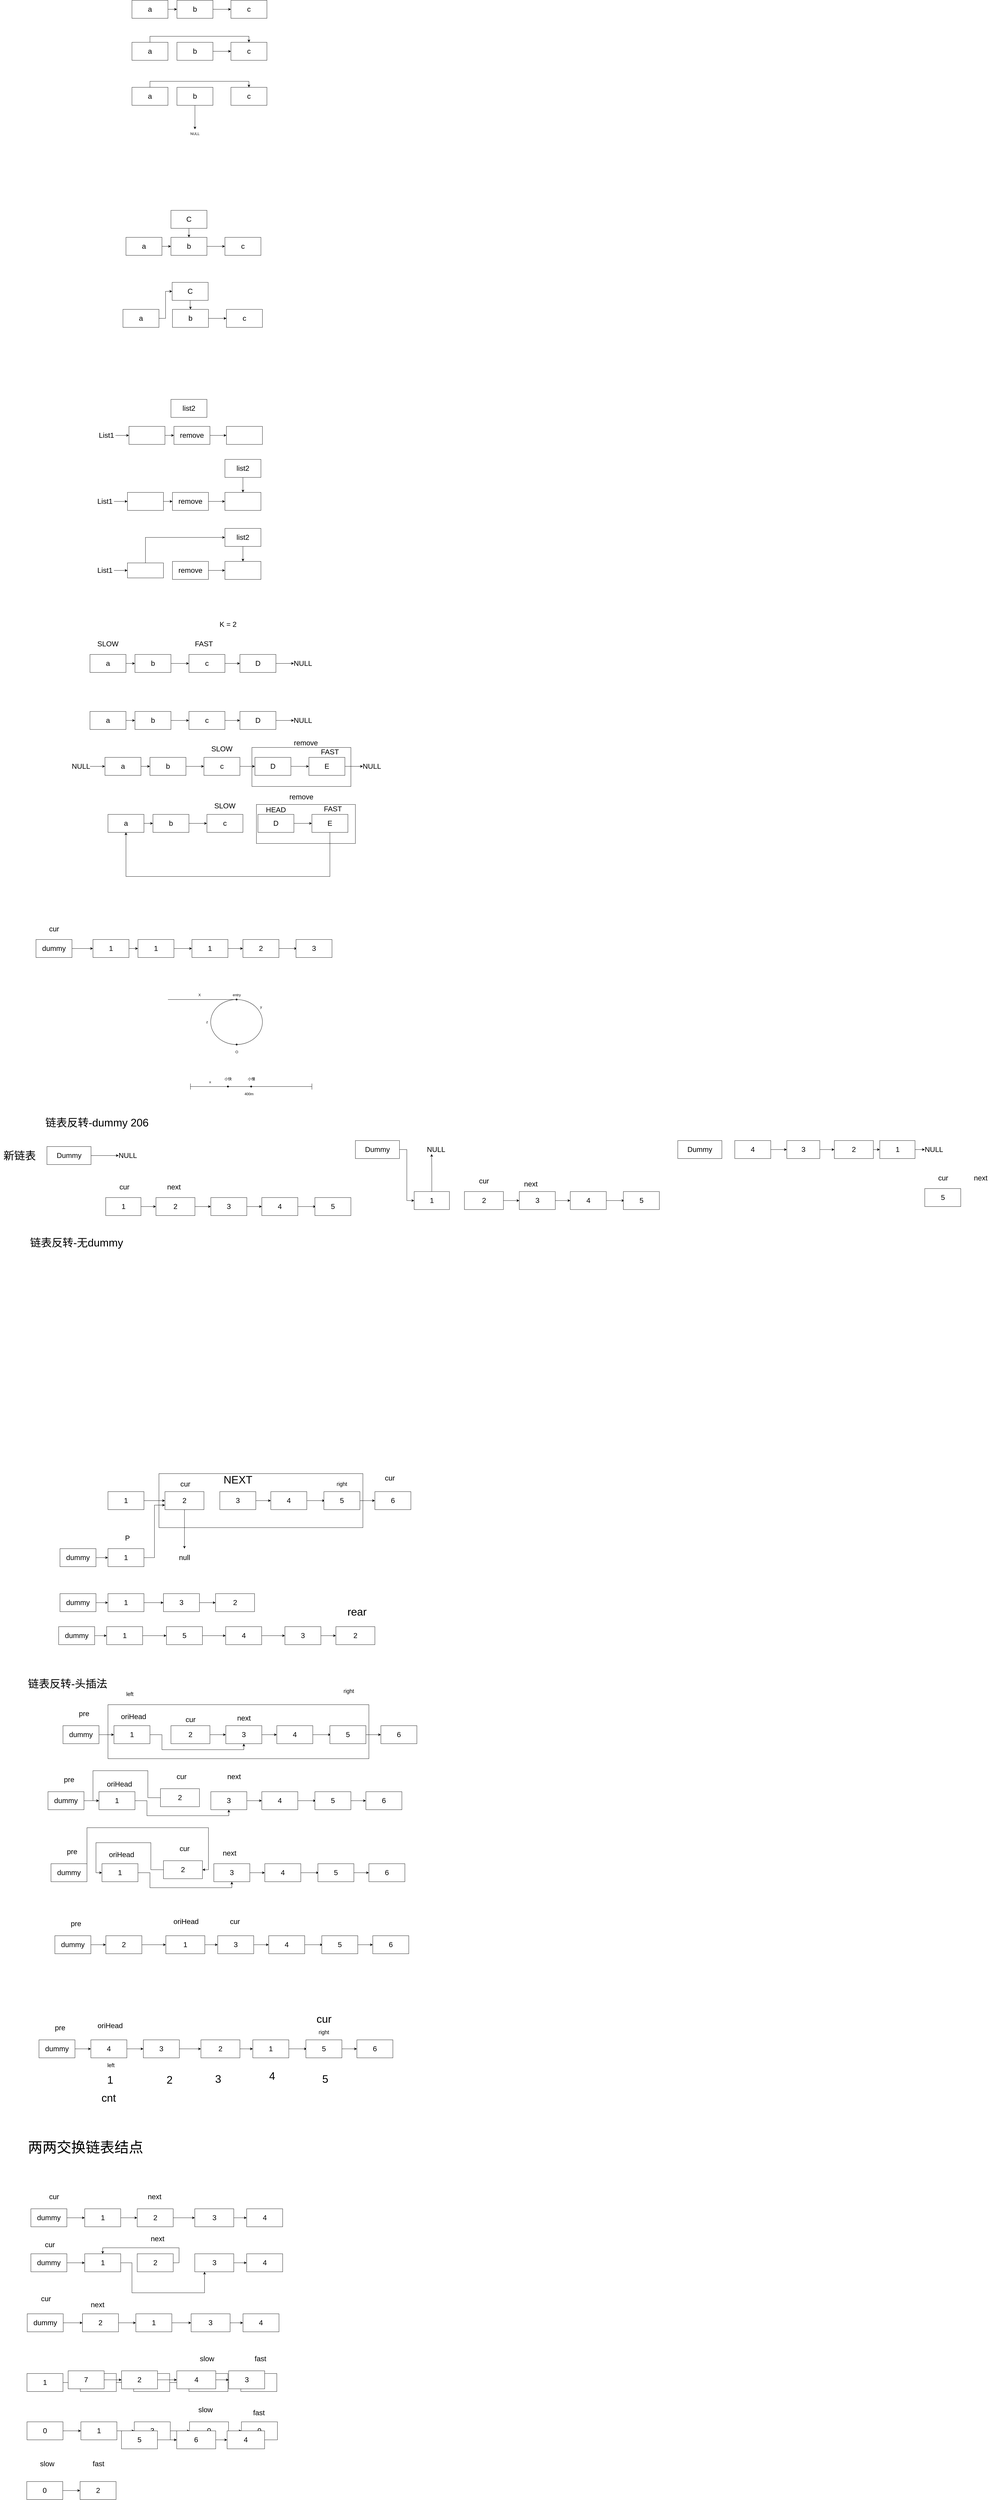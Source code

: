 <mxfile version="22.1.11" type="github">
  <diagram name="第 1 页" id="yO8C3synN544rtvm2S4F">
    <mxGraphModel dx="2145" dy="1187" grid="1" gridSize="10" guides="1" tooltips="1" connect="1" arrows="1" fold="1" page="1" pageScale="1" pageWidth="827" pageHeight="1169" math="0" shadow="0">
      <root>
        <mxCell id="0" />
        <mxCell id="1" parent="0" />
        <mxCell id="sbz4BKp12S0qKi5tp8fs-221" value="" style="rounded=0;whiteSpace=wrap;html=1;" parent="1" vertex="1">
          <mxGeometry x="250" y="5250" width="680" height="180" as="geometry" />
        </mxCell>
        <mxCell id="sbz4BKp12S0qKi5tp8fs-118" value="" style="rounded=0;whiteSpace=wrap;html=1;" parent="1" vertex="1">
          <mxGeometry x="560" y="2830" width="330" height="130" as="geometry" />
        </mxCell>
        <mxCell id="hao624cxYrBAlQ7TwznD-4" value="" style="edgeStyle=orthogonalEdgeStyle;rounded=0;orthogonalLoop=1;jettySize=auto;html=1;" parent="1" source="hao624cxYrBAlQ7TwznD-1" target="hao624cxYrBAlQ7TwznD-2" edge="1">
          <mxGeometry relative="1" as="geometry" />
        </mxCell>
        <mxCell id="hao624cxYrBAlQ7TwznD-1" value="&lt;font style=&quot;font-size: 24px;&quot;&gt;a&lt;/font&gt;" style="rounded=0;whiteSpace=wrap;html=1;" parent="1" vertex="1">
          <mxGeometry x="160" y="340" width="120" height="60" as="geometry" />
        </mxCell>
        <mxCell id="hao624cxYrBAlQ7TwznD-5" value="" style="edgeStyle=orthogonalEdgeStyle;rounded=0;orthogonalLoop=1;jettySize=auto;html=1;" parent="1" source="hao624cxYrBAlQ7TwznD-2" target="hao624cxYrBAlQ7TwznD-3" edge="1">
          <mxGeometry relative="1" as="geometry" />
        </mxCell>
        <mxCell id="hao624cxYrBAlQ7TwznD-2" value="&lt;font style=&quot;font-size: 24px;&quot;&gt;b&lt;/font&gt;" style="rounded=0;whiteSpace=wrap;html=1;" parent="1" vertex="1">
          <mxGeometry x="310" y="340" width="120" height="60" as="geometry" />
        </mxCell>
        <mxCell id="hao624cxYrBAlQ7TwznD-3" value="&lt;font style=&quot;font-size: 24px;&quot;&gt;c&lt;/font&gt;" style="rounded=0;whiteSpace=wrap;html=1;" parent="1" vertex="1">
          <mxGeometry x="490" y="340" width="120" height="60" as="geometry" />
        </mxCell>
        <mxCell id="hao624cxYrBAlQ7TwznD-12" style="edgeStyle=orthogonalEdgeStyle;rounded=0;orthogonalLoop=1;jettySize=auto;html=1;exitX=0.5;exitY=0;exitDx=0;exitDy=0;entryX=0.5;entryY=0;entryDx=0;entryDy=0;" parent="1" source="hao624cxYrBAlQ7TwznD-7" target="hao624cxYrBAlQ7TwznD-10" edge="1">
          <mxGeometry relative="1" as="geometry" />
        </mxCell>
        <mxCell id="hao624cxYrBAlQ7TwznD-7" value="&lt;font style=&quot;font-size: 24px;&quot;&gt;a&lt;/font&gt;" style="rounded=0;whiteSpace=wrap;html=1;" parent="1" vertex="1">
          <mxGeometry x="160" y="480" width="120" height="60" as="geometry" />
        </mxCell>
        <mxCell id="sbz4BKp12S0qKi5tp8fs-1" value="" style="edgeStyle=orthogonalEdgeStyle;rounded=0;orthogonalLoop=1;jettySize=auto;html=1;" parent="1" source="hao624cxYrBAlQ7TwznD-9" target="hao624cxYrBAlQ7TwznD-10" edge="1">
          <mxGeometry relative="1" as="geometry" />
        </mxCell>
        <mxCell id="hao624cxYrBAlQ7TwznD-9" value="&lt;font style=&quot;font-size: 24px;&quot;&gt;b&lt;/font&gt;" style="rounded=0;whiteSpace=wrap;html=1;" parent="1" vertex="1">
          <mxGeometry x="310" y="480" width="120" height="60" as="geometry" />
        </mxCell>
        <mxCell id="hao624cxYrBAlQ7TwznD-10" value="&lt;font style=&quot;font-size: 24px;&quot;&gt;c&lt;/font&gt;" style="rounded=0;whiteSpace=wrap;html=1;" parent="1" vertex="1">
          <mxGeometry x="490" y="480" width="120" height="60" as="geometry" />
        </mxCell>
        <mxCell id="sbz4BKp12S0qKi5tp8fs-2" style="edgeStyle=orthogonalEdgeStyle;rounded=0;orthogonalLoop=1;jettySize=auto;html=1;exitX=0.5;exitY=0;exitDx=0;exitDy=0;entryX=0.5;entryY=0;entryDx=0;entryDy=0;" parent="1" source="sbz4BKp12S0qKi5tp8fs-3" target="sbz4BKp12S0qKi5tp8fs-6" edge="1">
          <mxGeometry relative="1" as="geometry" />
        </mxCell>
        <mxCell id="sbz4BKp12S0qKi5tp8fs-3" value="&lt;font style=&quot;font-size: 24px;&quot;&gt;a&lt;/font&gt;" style="rounded=0;whiteSpace=wrap;html=1;" parent="1" vertex="1">
          <mxGeometry x="160" y="630" width="120" height="60" as="geometry" />
        </mxCell>
        <mxCell id="sbz4BKp12S0qKi5tp8fs-8" value="" style="edgeStyle=orthogonalEdgeStyle;rounded=0;orthogonalLoop=1;jettySize=auto;html=1;" parent="1" source="sbz4BKp12S0qKi5tp8fs-5" edge="1">
          <mxGeometry relative="1" as="geometry">
            <mxPoint x="370" y="770" as="targetPoint" />
          </mxGeometry>
        </mxCell>
        <mxCell id="sbz4BKp12S0qKi5tp8fs-5" value="&lt;font style=&quot;font-size: 24px;&quot;&gt;b&lt;/font&gt;" style="rounded=0;whiteSpace=wrap;html=1;" parent="1" vertex="1">
          <mxGeometry x="310" y="630" width="120" height="60" as="geometry" />
        </mxCell>
        <mxCell id="sbz4BKp12S0qKi5tp8fs-6" value="&lt;font style=&quot;font-size: 24px;&quot;&gt;c&lt;/font&gt;" style="rounded=0;whiteSpace=wrap;html=1;" parent="1" vertex="1">
          <mxGeometry x="490" y="630" width="120" height="60" as="geometry" />
        </mxCell>
        <mxCell id="sbz4BKp12S0qKi5tp8fs-9" value="NULL" style="text;html=1;strokeColor=none;fillColor=none;align=center;verticalAlign=middle;whiteSpace=wrap;rounded=0;" parent="1" vertex="1">
          <mxGeometry x="335" y="760" width="70" height="50" as="geometry" />
        </mxCell>
        <mxCell id="sbz4BKp12S0qKi5tp8fs-10" value="" style="edgeStyle=orthogonalEdgeStyle;rounded=0;orthogonalLoop=1;jettySize=auto;html=1;" parent="1" source="sbz4BKp12S0qKi5tp8fs-11" target="sbz4BKp12S0qKi5tp8fs-13" edge="1">
          <mxGeometry relative="1" as="geometry" />
        </mxCell>
        <mxCell id="sbz4BKp12S0qKi5tp8fs-11" value="&lt;font style=&quot;font-size: 24px;&quot;&gt;a&lt;/font&gt;" style="rounded=0;whiteSpace=wrap;html=1;" parent="1" vertex="1">
          <mxGeometry x="20" y="2520" width="120" height="60" as="geometry" />
        </mxCell>
        <mxCell id="sbz4BKp12S0qKi5tp8fs-12" value="" style="edgeStyle=orthogonalEdgeStyle;rounded=0;orthogonalLoop=1;jettySize=auto;html=1;" parent="1" source="sbz4BKp12S0qKi5tp8fs-13" target="sbz4BKp12S0qKi5tp8fs-14" edge="1">
          <mxGeometry relative="1" as="geometry" />
        </mxCell>
        <mxCell id="sbz4BKp12S0qKi5tp8fs-13" value="&lt;font style=&quot;font-size: 24px;&quot;&gt;b&lt;/font&gt;" style="rounded=0;whiteSpace=wrap;html=1;" parent="1" vertex="1">
          <mxGeometry x="170" y="2520" width="120" height="60" as="geometry" />
        </mxCell>
        <mxCell id="sbz4BKp12S0qKi5tp8fs-77" value="" style="edgeStyle=orthogonalEdgeStyle;rounded=0;orthogonalLoop=1;jettySize=auto;html=1;" parent="1" source="sbz4BKp12S0qKi5tp8fs-14" target="sbz4BKp12S0qKi5tp8fs-76" edge="1">
          <mxGeometry relative="1" as="geometry" />
        </mxCell>
        <mxCell id="sbz4BKp12S0qKi5tp8fs-14" value="&lt;font style=&quot;font-size: 24px;&quot;&gt;c&lt;/font&gt;" style="rounded=0;whiteSpace=wrap;html=1;" parent="1" vertex="1">
          <mxGeometry x="350" y="2520" width="120" height="60" as="geometry" />
        </mxCell>
        <mxCell id="sbz4BKp12S0qKi5tp8fs-16" value="" style="edgeStyle=orthogonalEdgeStyle;rounded=0;orthogonalLoop=1;jettySize=auto;html=1;" parent="1" source="sbz4BKp12S0qKi5tp8fs-17" target="sbz4BKp12S0qKi5tp8fs-19" edge="1">
          <mxGeometry relative="1" as="geometry" />
        </mxCell>
        <mxCell id="sbz4BKp12S0qKi5tp8fs-17" value="&lt;font style=&quot;font-size: 24px;&quot;&gt;a&lt;/font&gt;" style="rounded=0;whiteSpace=wrap;html=1;" parent="1" vertex="1">
          <mxGeometry x="140" y="1130" width="120" height="60" as="geometry" />
        </mxCell>
        <mxCell id="sbz4BKp12S0qKi5tp8fs-18" value="" style="edgeStyle=orthogonalEdgeStyle;rounded=0;orthogonalLoop=1;jettySize=auto;html=1;" parent="1" source="sbz4BKp12S0qKi5tp8fs-19" target="sbz4BKp12S0qKi5tp8fs-20" edge="1">
          <mxGeometry relative="1" as="geometry" />
        </mxCell>
        <mxCell id="sbz4BKp12S0qKi5tp8fs-19" value="&lt;font style=&quot;font-size: 24px;&quot;&gt;b&lt;/font&gt;" style="rounded=0;whiteSpace=wrap;html=1;" parent="1" vertex="1">
          <mxGeometry x="290" y="1130" width="120" height="60" as="geometry" />
        </mxCell>
        <mxCell id="sbz4BKp12S0qKi5tp8fs-20" value="&lt;font style=&quot;font-size: 24px;&quot;&gt;c&lt;/font&gt;" style="rounded=0;whiteSpace=wrap;html=1;" parent="1" vertex="1">
          <mxGeometry x="470" y="1130" width="120" height="60" as="geometry" />
        </mxCell>
        <mxCell id="sbz4BKp12S0qKi5tp8fs-22" value="" style="edgeStyle=orthogonalEdgeStyle;rounded=0;orthogonalLoop=1;jettySize=auto;html=1;" parent="1" source="sbz4BKp12S0qKi5tp8fs-21" target="sbz4BKp12S0qKi5tp8fs-19" edge="1">
          <mxGeometry relative="1" as="geometry" />
        </mxCell>
        <mxCell id="sbz4BKp12S0qKi5tp8fs-21" value="&lt;font style=&quot;font-size: 24px;&quot;&gt;C&lt;/font&gt;" style="rounded=0;whiteSpace=wrap;html=1;" parent="1" vertex="1">
          <mxGeometry x="290" y="1040" width="120" height="60" as="geometry" />
        </mxCell>
        <mxCell id="sbz4BKp12S0qKi5tp8fs-30" style="edgeStyle=orthogonalEdgeStyle;rounded=0;orthogonalLoop=1;jettySize=auto;html=1;exitX=1;exitY=0.5;exitDx=0;exitDy=0;entryX=0;entryY=0.5;entryDx=0;entryDy=0;" parent="1" source="sbz4BKp12S0qKi5tp8fs-24" target="sbz4BKp12S0qKi5tp8fs-29" edge="1">
          <mxGeometry relative="1" as="geometry" />
        </mxCell>
        <mxCell id="sbz4BKp12S0qKi5tp8fs-24" value="&lt;font style=&quot;font-size: 24px;&quot;&gt;a&lt;/font&gt;" style="rounded=0;whiteSpace=wrap;html=1;" parent="1" vertex="1">
          <mxGeometry x="130" y="1370" width="120" height="60" as="geometry" />
        </mxCell>
        <mxCell id="sbz4BKp12S0qKi5tp8fs-25" value="" style="edgeStyle=orthogonalEdgeStyle;rounded=0;orthogonalLoop=1;jettySize=auto;html=1;" parent="1" source="sbz4BKp12S0qKi5tp8fs-26" target="sbz4BKp12S0qKi5tp8fs-27" edge="1">
          <mxGeometry relative="1" as="geometry" />
        </mxCell>
        <mxCell id="sbz4BKp12S0qKi5tp8fs-26" value="&lt;font style=&quot;font-size: 24px;&quot;&gt;b&lt;/font&gt;" style="rounded=0;whiteSpace=wrap;html=1;" parent="1" vertex="1">
          <mxGeometry x="295" y="1370" width="120" height="60" as="geometry" />
        </mxCell>
        <mxCell id="sbz4BKp12S0qKi5tp8fs-27" value="&lt;font style=&quot;font-size: 24px;&quot;&gt;c&lt;/font&gt;" style="rounded=0;whiteSpace=wrap;html=1;" parent="1" vertex="1">
          <mxGeometry x="475" y="1370" width="120" height="60" as="geometry" />
        </mxCell>
        <mxCell id="sbz4BKp12S0qKi5tp8fs-28" value="" style="edgeStyle=orthogonalEdgeStyle;rounded=0;orthogonalLoop=1;jettySize=auto;html=1;" parent="1" source="sbz4BKp12S0qKi5tp8fs-29" target="sbz4BKp12S0qKi5tp8fs-26" edge="1">
          <mxGeometry relative="1" as="geometry" />
        </mxCell>
        <mxCell id="sbz4BKp12S0qKi5tp8fs-29" value="&lt;font style=&quot;font-size: 24px;&quot;&gt;C&lt;/font&gt;" style="rounded=0;whiteSpace=wrap;html=1;" parent="1" vertex="1">
          <mxGeometry x="294" y="1280" width="120" height="60" as="geometry" />
        </mxCell>
        <mxCell id="sbz4BKp12S0qKi5tp8fs-37" value="" style="edgeStyle=orthogonalEdgeStyle;rounded=0;orthogonalLoop=1;jettySize=auto;html=1;" parent="1" source="sbz4BKp12S0qKi5tp8fs-38" target="sbz4BKp12S0qKi5tp8fs-40" edge="1">
          <mxGeometry relative="1" as="geometry" />
        </mxCell>
        <mxCell id="sbz4BKp12S0qKi5tp8fs-38" value="" style="rounded=0;whiteSpace=wrap;html=1;" parent="1" vertex="1">
          <mxGeometry x="150" y="1760" width="120" height="60" as="geometry" />
        </mxCell>
        <mxCell id="sbz4BKp12S0qKi5tp8fs-39" value="" style="edgeStyle=orthogonalEdgeStyle;rounded=0;orthogonalLoop=1;jettySize=auto;html=1;" parent="1" source="sbz4BKp12S0qKi5tp8fs-40" target="sbz4BKp12S0qKi5tp8fs-41" edge="1">
          <mxGeometry relative="1" as="geometry" />
        </mxCell>
        <mxCell id="sbz4BKp12S0qKi5tp8fs-40" value="&lt;span style=&quot;font-size: 24px;&quot;&gt;remove&lt;/span&gt;" style="rounded=0;whiteSpace=wrap;html=1;" parent="1" vertex="1">
          <mxGeometry x="300" y="1760" width="120" height="60" as="geometry" />
        </mxCell>
        <mxCell id="sbz4BKp12S0qKi5tp8fs-41" value="" style="rounded=0;whiteSpace=wrap;html=1;" parent="1" vertex="1">
          <mxGeometry x="475" y="1760" width="120" height="60" as="geometry" />
        </mxCell>
        <mxCell id="sbz4BKp12S0qKi5tp8fs-42" value="&lt;font style=&quot;font-size: 24px;&quot;&gt;list2&lt;/font&gt;" style="rounded=0;whiteSpace=wrap;html=1;" parent="1" vertex="1">
          <mxGeometry x="290" y="1670" width="120" height="60" as="geometry" />
        </mxCell>
        <mxCell id="sbz4BKp12S0qKi5tp8fs-44" value="" style="edgeStyle=orthogonalEdgeStyle;rounded=0;orthogonalLoop=1;jettySize=auto;html=1;" parent="1" source="sbz4BKp12S0qKi5tp8fs-43" target="sbz4BKp12S0qKi5tp8fs-38" edge="1">
          <mxGeometry relative="1" as="geometry" />
        </mxCell>
        <mxCell id="sbz4BKp12S0qKi5tp8fs-43" value="&lt;font style=&quot;font-size: 24px;&quot;&gt;List1&lt;/font&gt;" style="text;html=1;strokeColor=none;fillColor=none;align=center;verticalAlign=middle;whiteSpace=wrap;rounded=0;" parent="1" vertex="1">
          <mxGeometry x="45" y="1775" width="60" height="30" as="geometry" />
        </mxCell>
        <mxCell id="sbz4BKp12S0qKi5tp8fs-45" value="" style="edgeStyle=orthogonalEdgeStyle;rounded=0;orthogonalLoop=1;jettySize=auto;html=1;" parent="1" source="sbz4BKp12S0qKi5tp8fs-46" target="sbz4BKp12S0qKi5tp8fs-48" edge="1">
          <mxGeometry relative="1" as="geometry" />
        </mxCell>
        <mxCell id="sbz4BKp12S0qKi5tp8fs-46" value="" style="rounded=0;whiteSpace=wrap;html=1;" parent="1" vertex="1">
          <mxGeometry x="145" y="1980" width="120" height="60" as="geometry" />
        </mxCell>
        <mxCell id="sbz4BKp12S0qKi5tp8fs-47" value="" style="edgeStyle=orthogonalEdgeStyle;rounded=0;orthogonalLoop=1;jettySize=auto;html=1;" parent="1" source="sbz4BKp12S0qKi5tp8fs-48" target="sbz4BKp12S0qKi5tp8fs-49" edge="1">
          <mxGeometry relative="1" as="geometry" />
        </mxCell>
        <mxCell id="sbz4BKp12S0qKi5tp8fs-48" value="&lt;span style=&quot;font-size: 24px;&quot;&gt;remove&lt;/span&gt;" style="rounded=0;whiteSpace=wrap;html=1;" parent="1" vertex="1">
          <mxGeometry x="295" y="1980" width="120" height="60" as="geometry" />
        </mxCell>
        <mxCell id="sbz4BKp12S0qKi5tp8fs-49" value="" style="rounded=0;whiteSpace=wrap;html=1;" parent="1" vertex="1">
          <mxGeometry x="470" y="1980" width="120" height="60" as="geometry" />
        </mxCell>
        <mxCell id="sbz4BKp12S0qKi5tp8fs-63" value="" style="edgeStyle=orthogonalEdgeStyle;rounded=0;orthogonalLoop=1;jettySize=auto;html=1;" parent="1" source="sbz4BKp12S0qKi5tp8fs-50" target="sbz4BKp12S0qKi5tp8fs-49" edge="1">
          <mxGeometry relative="1" as="geometry" />
        </mxCell>
        <mxCell id="sbz4BKp12S0qKi5tp8fs-50" value="&lt;font style=&quot;font-size: 24px;&quot;&gt;list2&lt;/font&gt;" style="rounded=0;whiteSpace=wrap;html=1;" parent="1" vertex="1">
          <mxGeometry x="470" y="1870" width="120" height="60" as="geometry" />
        </mxCell>
        <mxCell id="sbz4BKp12S0qKi5tp8fs-51" value="" style="edgeStyle=orthogonalEdgeStyle;rounded=0;orthogonalLoop=1;jettySize=auto;html=1;" parent="1" source="sbz4BKp12S0qKi5tp8fs-52" target="sbz4BKp12S0qKi5tp8fs-46" edge="1">
          <mxGeometry relative="1" as="geometry" />
        </mxCell>
        <mxCell id="sbz4BKp12S0qKi5tp8fs-52" value="&lt;font style=&quot;font-size: 24px;&quot;&gt;List1&lt;/font&gt;" style="text;html=1;strokeColor=none;fillColor=none;align=center;verticalAlign=middle;whiteSpace=wrap;rounded=0;" parent="1" vertex="1">
          <mxGeometry x="40" y="1995" width="60" height="30" as="geometry" />
        </mxCell>
        <mxCell id="sbz4BKp12S0qKi5tp8fs-75" style="edgeStyle=orthogonalEdgeStyle;rounded=0;orthogonalLoop=1;jettySize=auto;html=1;exitX=0.5;exitY=0;exitDx=0;exitDy=0;entryX=0;entryY=0.5;entryDx=0;entryDy=0;" parent="1" source="sbz4BKp12S0qKi5tp8fs-65" target="sbz4BKp12S0qKi5tp8fs-70" edge="1">
          <mxGeometry relative="1" as="geometry" />
        </mxCell>
        <mxCell id="sbz4BKp12S0qKi5tp8fs-65" value="" style="rounded=0;whiteSpace=wrap;html=1;" parent="1" vertex="1">
          <mxGeometry x="145" y="2215" width="120" height="50" as="geometry" />
        </mxCell>
        <mxCell id="sbz4BKp12S0qKi5tp8fs-66" value="" style="edgeStyle=orthogonalEdgeStyle;rounded=0;orthogonalLoop=1;jettySize=auto;html=1;" parent="1" source="sbz4BKp12S0qKi5tp8fs-67" target="sbz4BKp12S0qKi5tp8fs-68" edge="1">
          <mxGeometry relative="1" as="geometry" />
        </mxCell>
        <mxCell id="sbz4BKp12S0qKi5tp8fs-67" value="&lt;span style=&quot;font-size: 24px;&quot;&gt;remove&lt;/span&gt;" style="rounded=0;whiteSpace=wrap;html=1;" parent="1" vertex="1">
          <mxGeometry x="295" y="2210" width="120" height="60" as="geometry" />
        </mxCell>
        <mxCell id="sbz4BKp12S0qKi5tp8fs-68" value="" style="rounded=0;whiteSpace=wrap;html=1;" parent="1" vertex="1">
          <mxGeometry x="470" y="2210" width="120" height="60" as="geometry" />
        </mxCell>
        <mxCell id="sbz4BKp12S0qKi5tp8fs-69" value="" style="edgeStyle=orthogonalEdgeStyle;rounded=0;orthogonalLoop=1;jettySize=auto;html=1;" parent="1" source="sbz4BKp12S0qKi5tp8fs-70" target="sbz4BKp12S0qKi5tp8fs-68" edge="1">
          <mxGeometry relative="1" as="geometry" />
        </mxCell>
        <mxCell id="sbz4BKp12S0qKi5tp8fs-70" value="&lt;font style=&quot;font-size: 24px;&quot;&gt;list2&lt;/font&gt;" style="rounded=0;whiteSpace=wrap;html=1;" parent="1" vertex="1">
          <mxGeometry x="470" y="2100" width="120" height="60" as="geometry" />
        </mxCell>
        <mxCell id="sbz4BKp12S0qKi5tp8fs-71" value="" style="edgeStyle=orthogonalEdgeStyle;rounded=0;orthogonalLoop=1;jettySize=auto;html=1;" parent="1" source="sbz4BKp12S0qKi5tp8fs-72" target="sbz4BKp12S0qKi5tp8fs-65" edge="1">
          <mxGeometry relative="1" as="geometry" />
        </mxCell>
        <mxCell id="sbz4BKp12S0qKi5tp8fs-72" value="&lt;font style=&quot;font-size: 24px;&quot;&gt;List1&lt;/font&gt;" style="text;html=1;strokeColor=none;fillColor=none;align=center;verticalAlign=middle;whiteSpace=wrap;rounded=0;" parent="1" vertex="1">
          <mxGeometry x="40" y="2225" width="60" height="30" as="geometry" />
        </mxCell>
        <mxCell id="sbz4BKp12S0qKi5tp8fs-89" value="" style="edgeStyle=orthogonalEdgeStyle;rounded=0;orthogonalLoop=1;jettySize=auto;html=1;" parent="1" source="sbz4BKp12S0qKi5tp8fs-76" target="sbz4BKp12S0qKi5tp8fs-78" edge="1">
          <mxGeometry relative="1" as="geometry" />
        </mxCell>
        <mxCell id="sbz4BKp12S0qKi5tp8fs-76" value="&lt;font style=&quot;font-size: 24px;&quot;&gt;D&lt;/font&gt;" style="rounded=0;whiteSpace=wrap;html=1;" parent="1" vertex="1">
          <mxGeometry x="520" y="2520" width="120" height="60" as="geometry" />
        </mxCell>
        <mxCell id="sbz4BKp12S0qKi5tp8fs-78" value="&lt;font style=&quot;font-size: 24px;&quot;&gt;NULL&lt;/font&gt;" style="text;html=1;strokeColor=none;fillColor=none;align=center;verticalAlign=middle;whiteSpace=wrap;rounded=0;" parent="1" vertex="1">
          <mxGeometry x="700" y="2535" width="60" height="30" as="geometry" />
        </mxCell>
        <mxCell id="sbz4BKp12S0qKi5tp8fs-79" value="&lt;font style=&quot;font-size: 24px;&quot;&gt;FAST&lt;br&gt;&lt;/font&gt;" style="text;html=1;strokeColor=none;fillColor=none;align=center;verticalAlign=middle;whiteSpace=wrap;rounded=0;" parent="1" vertex="1">
          <mxGeometry x="370" y="2470" width="60" height="30" as="geometry" />
        </mxCell>
        <mxCell id="sbz4BKp12S0qKi5tp8fs-80" value="" style="edgeStyle=orthogonalEdgeStyle;rounded=0;orthogonalLoop=1;jettySize=auto;html=1;" parent="1" source="sbz4BKp12S0qKi5tp8fs-81" target="sbz4BKp12S0qKi5tp8fs-83" edge="1">
          <mxGeometry relative="1" as="geometry" />
        </mxCell>
        <mxCell id="sbz4BKp12S0qKi5tp8fs-81" value="&lt;font style=&quot;font-size: 24px;&quot;&gt;a&lt;/font&gt;" style="rounded=0;whiteSpace=wrap;html=1;" parent="1" vertex="1">
          <mxGeometry x="20" y="2710" width="120" height="60" as="geometry" />
        </mxCell>
        <mxCell id="sbz4BKp12S0qKi5tp8fs-82" value="" style="edgeStyle=orthogonalEdgeStyle;rounded=0;orthogonalLoop=1;jettySize=auto;html=1;" parent="1" source="sbz4BKp12S0qKi5tp8fs-83" target="sbz4BKp12S0qKi5tp8fs-85" edge="1">
          <mxGeometry relative="1" as="geometry" />
        </mxCell>
        <mxCell id="sbz4BKp12S0qKi5tp8fs-83" value="&lt;font style=&quot;font-size: 24px;&quot;&gt;b&lt;/font&gt;" style="rounded=0;whiteSpace=wrap;html=1;" parent="1" vertex="1">
          <mxGeometry x="170" y="2710" width="120" height="60" as="geometry" />
        </mxCell>
        <mxCell id="sbz4BKp12S0qKi5tp8fs-84" value="" style="edgeStyle=orthogonalEdgeStyle;rounded=0;orthogonalLoop=1;jettySize=auto;html=1;" parent="1" source="sbz4BKp12S0qKi5tp8fs-85" target="sbz4BKp12S0qKi5tp8fs-86" edge="1">
          <mxGeometry relative="1" as="geometry" />
        </mxCell>
        <mxCell id="sbz4BKp12S0qKi5tp8fs-85" value="&lt;font style=&quot;font-size: 24px;&quot;&gt;c&lt;/font&gt;" style="rounded=0;whiteSpace=wrap;html=1;" parent="1" vertex="1">
          <mxGeometry x="350" y="2710" width="120" height="60" as="geometry" />
        </mxCell>
        <mxCell id="sbz4BKp12S0qKi5tp8fs-90" value="" style="edgeStyle=orthogonalEdgeStyle;rounded=0;orthogonalLoop=1;jettySize=auto;html=1;" parent="1" source="sbz4BKp12S0qKi5tp8fs-86" target="sbz4BKp12S0qKi5tp8fs-87" edge="1">
          <mxGeometry relative="1" as="geometry" />
        </mxCell>
        <mxCell id="sbz4BKp12S0qKi5tp8fs-86" value="&lt;font style=&quot;font-size: 24px;&quot;&gt;D&lt;/font&gt;" style="rounded=0;whiteSpace=wrap;html=1;" parent="1" vertex="1">
          <mxGeometry x="520" y="2710" width="120" height="60" as="geometry" />
        </mxCell>
        <mxCell id="sbz4BKp12S0qKi5tp8fs-87" value="&lt;font style=&quot;font-size: 24px;&quot;&gt;NULL&lt;/font&gt;" style="text;html=1;strokeColor=none;fillColor=none;align=center;verticalAlign=middle;whiteSpace=wrap;rounded=0;" parent="1" vertex="1">
          <mxGeometry x="700" y="2725" width="60" height="30" as="geometry" />
        </mxCell>
        <mxCell id="sbz4BKp12S0qKi5tp8fs-88" value="&lt;font style=&quot;font-size: 24px;&quot;&gt;SLOW&lt;br&gt;&lt;/font&gt;" style="text;html=1;strokeColor=none;fillColor=none;align=center;verticalAlign=middle;whiteSpace=wrap;rounded=0;" parent="1" vertex="1">
          <mxGeometry x="50" y="2470" width="60" height="30" as="geometry" />
        </mxCell>
        <mxCell id="sbz4BKp12S0qKi5tp8fs-91" value="&lt;font style=&quot;font-size: 24px;&quot;&gt;K = 2&lt;/font&gt;" style="text;html=1;align=center;verticalAlign=middle;resizable=0;points=[];autosize=1;strokeColor=none;fillColor=none;" parent="1" vertex="1">
          <mxGeometry x="440" y="2400" width="80" height="40" as="geometry" />
        </mxCell>
        <mxCell id="sbz4BKp12S0qKi5tp8fs-92" value="&lt;font style=&quot;font-size: 24px;&quot;&gt;FAST&lt;br&gt;&lt;/font&gt;" style="text;html=1;strokeColor=none;fillColor=none;align=center;verticalAlign=middle;whiteSpace=wrap;rounded=0;" parent="1" vertex="1">
          <mxGeometry x="790" y="2830" width="60" height="30" as="geometry" />
        </mxCell>
        <mxCell id="sbz4BKp12S0qKi5tp8fs-93" value="&lt;font style=&quot;font-size: 24px;&quot;&gt;SLOW&lt;br&gt;&lt;/font&gt;" style="text;html=1;strokeColor=none;fillColor=none;align=center;verticalAlign=middle;whiteSpace=wrap;rounded=0;" parent="1" vertex="1">
          <mxGeometry x="430" y="2820" width="60" height="30" as="geometry" />
        </mxCell>
        <mxCell id="sbz4BKp12S0qKi5tp8fs-94" value="" style="edgeStyle=orthogonalEdgeStyle;rounded=0;orthogonalLoop=1;jettySize=auto;html=1;" parent="1" source="sbz4BKp12S0qKi5tp8fs-95" target="sbz4BKp12S0qKi5tp8fs-97" edge="1">
          <mxGeometry relative="1" as="geometry" />
        </mxCell>
        <mxCell id="sbz4BKp12S0qKi5tp8fs-95" value="&lt;font style=&quot;font-size: 24px;&quot;&gt;a&lt;/font&gt;" style="rounded=0;whiteSpace=wrap;html=1;" parent="1" vertex="1">
          <mxGeometry x="70" y="2863" width="120" height="60" as="geometry" />
        </mxCell>
        <mxCell id="sbz4BKp12S0qKi5tp8fs-96" value="" style="edgeStyle=orthogonalEdgeStyle;rounded=0;orthogonalLoop=1;jettySize=auto;html=1;" parent="1" source="sbz4BKp12S0qKi5tp8fs-97" target="sbz4BKp12S0qKi5tp8fs-99" edge="1">
          <mxGeometry relative="1" as="geometry" />
        </mxCell>
        <mxCell id="sbz4BKp12S0qKi5tp8fs-97" value="&lt;font style=&quot;font-size: 24px;&quot;&gt;b&lt;/font&gt;" style="rounded=0;whiteSpace=wrap;html=1;" parent="1" vertex="1">
          <mxGeometry x="220" y="2863" width="120" height="60" as="geometry" />
        </mxCell>
        <mxCell id="sbz4BKp12S0qKi5tp8fs-98" value="" style="edgeStyle=orthogonalEdgeStyle;rounded=0;orthogonalLoop=1;jettySize=auto;html=1;" parent="1" source="sbz4BKp12S0qKi5tp8fs-99" target="sbz4BKp12S0qKi5tp8fs-101" edge="1">
          <mxGeometry relative="1" as="geometry" />
        </mxCell>
        <mxCell id="sbz4BKp12S0qKi5tp8fs-99" value="&lt;font style=&quot;font-size: 24px;&quot;&gt;c&lt;/font&gt;" style="rounded=0;whiteSpace=wrap;html=1;" parent="1" vertex="1">
          <mxGeometry x="400" y="2863" width="120" height="60" as="geometry" />
        </mxCell>
        <mxCell id="sbz4BKp12S0qKi5tp8fs-100" value="" style="edgeStyle=orthogonalEdgeStyle;rounded=0;orthogonalLoop=1;jettySize=auto;html=1;" parent="1" source="sbz4BKp12S0qKi5tp8fs-101" edge="1">
          <mxGeometry relative="1" as="geometry">
            <mxPoint x="750" y="2893" as="targetPoint" />
          </mxGeometry>
        </mxCell>
        <mxCell id="sbz4BKp12S0qKi5tp8fs-101" value="&lt;font style=&quot;font-size: 24px;&quot;&gt;D&lt;/font&gt;" style="rounded=0;whiteSpace=wrap;html=1;" parent="1" vertex="1">
          <mxGeometry x="570" y="2863" width="120" height="60" as="geometry" />
        </mxCell>
        <mxCell id="sbz4BKp12S0qKi5tp8fs-117" value="" style="edgeStyle=orthogonalEdgeStyle;rounded=0;orthogonalLoop=1;jettySize=auto;html=1;" parent="1" source="sbz4BKp12S0qKi5tp8fs-103" target="sbz4BKp12S0qKi5tp8fs-114" edge="1">
          <mxGeometry relative="1" as="geometry" />
        </mxCell>
        <mxCell id="sbz4BKp12S0qKi5tp8fs-103" value="&lt;font style=&quot;font-size: 24px;&quot;&gt;E&lt;/font&gt;" style="rounded=0;whiteSpace=wrap;html=1;" parent="1" vertex="1">
          <mxGeometry x="750" y="2863" width="120" height="60" as="geometry" />
        </mxCell>
        <mxCell id="sbz4BKp12S0qKi5tp8fs-113" style="edgeStyle=orthogonalEdgeStyle;rounded=0;orthogonalLoop=1;jettySize=auto;html=1;exitX=0.5;exitY=1;exitDx=0;exitDy=0;" parent="1" source="sbz4BKp12S0qKi5tp8fs-92" target="sbz4BKp12S0qKi5tp8fs-92" edge="1">
          <mxGeometry relative="1" as="geometry" />
        </mxCell>
        <mxCell id="sbz4BKp12S0qKi5tp8fs-114" value="&lt;font style=&quot;font-size: 24px;&quot;&gt;NULL&lt;/font&gt;" style="text;html=1;strokeColor=none;fillColor=none;align=center;verticalAlign=middle;whiteSpace=wrap;rounded=0;" parent="1" vertex="1">
          <mxGeometry x="930" y="2878" width="60" height="30" as="geometry" />
        </mxCell>
        <mxCell id="sbz4BKp12S0qKi5tp8fs-119" value="&lt;font style=&quot;font-size: 24px;&quot;&gt;remove&lt;br&gt;&lt;/font&gt;" style="text;html=1;strokeColor=none;fillColor=none;align=center;verticalAlign=middle;whiteSpace=wrap;rounded=0;" parent="1" vertex="1">
          <mxGeometry x="710" y="2800" width="60" height="30" as="geometry" />
        </mxCell>
        <mxCell id="sbz4BKp12S0qKi5tp8fs-120" value="" style="rounded=0;whiteSpace=wrap;html=1;" parent="1" vertex="1">
          <mxGeometry x="575" y="3020" width="330" height="130" as="geometry" />
        </mxCell>
        <mxCell id="sbz4BKp12S0qKi5tp8fs-121" value="&lt;font style=&quot;font-size: 24px;&quot;&gt;FAST&lt;br&gt;&lt;/font&gt;" style="text;html=1;strokeColor=none;fillColor=none;align=center;verticalAlign=middle;whiteSpace=wrap;rounded=0;" parent="1" vertex="1">
          <mxGeometry x="800" y="3020" width="60" height="30" as="geometry" />
        </mxCell>
        <mxCell id="sbz4BKp12S0qKi5tp8fs-122" value="&lt;font style=&quot;font-size: 24px;&quot;&gt;SLOW&lt;br&gt;&lt;/font&gt;" style="text;html=1;strokeColor=none;fillColor=none;align=center;verticalAlign=middle;whiteSpace=wrap;rounded=0;" parent="1" vertex="1">
          <mxGeometry x="440" y="3010" width="60" height="30" as="geometry" />
        </mxCell>
        <mxCell id="sbz4BKp12S0qKi5tp8fs-123" value="" style="edgeStyle=orthogonalEdgeStyle;rounded=0;orthogonalLoop=1;jettySize=auto;html=1;" parent="1" source="sbz4BKp12S0qKi5tp8fs-124" target="sbz4BKp12S0qKi5tp8fs-126" edge="1">
          <mxGeometry relative="1" as="geometry" />
        </mxCell>
        <mxCell id="sbz4BKp12S0qKi5tp8fs-124" value="&lt;font style=&quot;font-size: 24px;&quot;&gt;a&lt;/font&gt;" style="rounded=0;whiteSpace=wrap;html=1;" parent="1" vertex="1">
          <mxGeometry x="80" y="3053" width="120" height="60" as="geometry" />
        </mxCell>
        <mxCell id="sbz4BKp12S0qKi5tp8fs-125" value="" style="edgeStyle=orthogonalEdgeStyle;rounded=0;orthogonalLoop=1;jettySize=auto;html=1;" parent="1" source="sbz4BKp12S0qKi5tp8fs-126" target="sbz4BKp12S0qKi5tp8fs-128" edge="1">
          <mxGeometry relative="1" as="geometry" />
        </mxCell>
        <mxCell id="sbz4BKp12S0qKi5tp8fs-126" value="&lt;font style=&quot;font-size: 24px;&quot;&gt;b&lt;/font&gt;" style="rounded=0;whiteSpace=wrap;html=1;" parent="1" vertex="1">
          <mxGeometry x="230" y="3053" width="120" height="60" as="geometry" />
        </mxCell>
        <mxCell id="sbz4BKp12S0qKi5tp8fs-128" value="&lt;font style=&quot;font-size: 24px;&quot;&gt;c&lt;/font&gt;" style="rounded=0;whiteSpace=wrap;html=1;" parent="1" vertex="1">
          <mxGeometry x="410" y="3053" width="120" height="60" as="geometry" />
        </mxCell>
        <mxCell id="sbz4BKp12S0qKi5tp8fs-129" value="" style="edgeStyle=orthogonalEdgeStyle;rounded=0;orthogonalLoop=1;jettySize=auto;html=1;" parent="1" source="sbz4BKp12S0qKi5tp8fs-130" edge="1">
          <mxGeometry relative="1" as="geometry">
            <mxPoint x="760" y="3083" as="targetPoint" />
          </mxGeometry>
        </mxCell>
        <mxCell id="sbz4BKp12S0qKi5tp8fs-130" value="&lt;font style=&quot;font-size: 24px;&quot;&gt;D&lt;/font&gt;" style="rounded=0;whiteSpace=wrap;html=1;" parent="1" vertex="1">
          <mxGeometry x="580" y="3053" width="120" height="60" as="geometry" />
        </mxCell>
        <mxCell id="sbz4BKp12S0qKi5tp8fs-136" style="edgeStyle=orthogonalEdgeStyle;rounded=0;orthogonalLoop=1;jettySize=auto;html=1;exitX=0.5;exitY=1;exitDx=0;exitDy=0;entryX=0.5;entryY=1;entryDx=0;entryDy=0;" parent="1" source="sbz4BKp12S0qKi5tp8fs-132" target="sbz4BKp12S0qKi5tp8fs-124" edge="1">
          <mxGeometry relative="1" as="geometry">
            <Array as="points">
              <mxPoint x="820" y="3260" />
              <mxPoint x="140" y="3260" />
            </Array>
          </mxGeometry>
        </mxCell>
        <mxCell id="sbz4BKp12S0qKi5tp8fs-132" value="&lt;font style=&quot;font-size: 24px;&quot;&gt;E&lt;/font&gt;" style="rounded=0;whiteSpace=wrap;html=1;" parent="1" vertex="1">
          <mxGeometry x="760" y="3053" width="120" height="60" as="geometry" />
        </mxCell>
        <mxCell id="sbz4BKp12S0qKi5tp8fs-133" style="edgeStyle=orthogonalEdgeStyle;rounded=0;orthogonalLoop=1;jettySize=auto;html=1;exitX=0.5;exitY=1;exitDx=0;exitDy=0;" parent="1" source="sbz4BKp12S0qKi5tp8fs-121" target="sbz4BKp12S0qKi5tp8fs-121" edge="1">
          <mxGeometry relative="1" as="geometry" />
        </mxCell>
        <mxCell id="sbz4BKp12S0qKi5tp8fs-138" value="&lt;font style=&quot;font-size: 24px;&quot;&gt;HEAD&lt;br&gt;&lt;/font&gt;" style="text;html=1;strokeColor=none;fillColor=none;align=center;verticalAlign=middle;whiteSpace=wrap;rounded=0;" parent="1" vertex="1">
          <mxGeometry x="610" y="3023" width="60" height="30" as="geometry" />
        </mxCell>
        <mxCell id="sbz4BKp12S0qKi5tp8fs-139" value="&lt;font style=&quot;font-size: 24px;&quot;&gt;remove&lt;br&gt;&lt;/font&gt;" style="text;html=1;strokeColor=none;fillColor=none;align=center;verticalAlign=middle;whiteSpace=wrap;rounded=0;" parent="1" vertex="1">
          <mxGeometry x="695" y="2980" width="60" height="30" as="geometry" />
        </mxCell>
        <mxCell id="sbz4BKp12S0qKi5tp8fs-141" value="" style="edgeStyle=orthogonalEdgeStyle;rounded=0;orthogonalLoop=1;jettySize=auto;html=1;" parent="1" source="sbz4BKp12S0qKi5tp8fs-140" target="sbz4BKp12S0qKi5tp8fs-95" edge="1">
          <mxGeometry relative="1" as="geometry" />
        </mxCell>
        <mxCell id="sbz4BKp12S0qKi5tp8fs-140" value="&lt;font style=&quot;font-size: 24px;&quot;&gt;NULL&lt;/font&gt;" style="text;html=1;strokeColor=none;fillColor=none;align=center;verticalAlign=middle;whiteSpace=wrap;rounded=0;" parent="1" vertex="1">
          <mxGeometry x="-40" y="2878" width="60" height="30" as="geometry" />
        </mxCell>
        <mxCell id="sbz4BKp12S0qKi5tp8fs-143" value="" style="edgeStyle=orthogonalEdgeStyle;rounded=0;orthogonalLoop=1;jettySize=auto;html=1;" parent="1" source="sbz4BKp12S0qKi5tp8fs-144" target="sbz4BKp12S0qKi5tp8fs-146" edge="1">
          <mxGeometry relative="1" as="geometry" />
        </mxCell>
        <mxCell id="sbz4BKp12S0qKi5tp8fs-144" value="&lt;font style=&quot;font-size: 24px;&quot;&gt;1&lt;/font&gt;" style="rounded=0;whiteSpace=wrap;html=1;" parent="1" vertex="1">
          <mxGeometry x="30" y="3470" width="120" height="60" as="geometry" />
        </mxCell>
        <mxCell id="sbz4BKp12S0qKi5tp8fs-145" value="" style="edgeStyle=orthogonalEdgeStyle;rounded=0;orthogonalLoop=1;jettySize=auto;html=1;" parent="1" source="sbz4BKp12S0qKi5tp8fs-146" target="sbz4BKp12S0qKi5tp8fs-148" edge="1">
          <mxGeometry relative="1" as="geometry" />
        </mxCell>
        <mxCell id="sbz4BKp12S0qKi5tp8fs-146" value="&lt;font style=&quot;font-size: 24px;&quot;&gt;1&lt;/font&gt;" style="rounded=0;whiteSpace=wrap;html=1;" parent="1" vertex="1">
          <mxGeometry x="180" y="3470" width="120" height="60" as="geometry" />
        </mxCell>
        <mxCell id="sbz4BKp12S0qKi5tp8fs-147" value="" style="edgeStyle=orthogonalEdgeStyle;rounded=0;orthogonalLoop=1;jettySize=auto;html=1;" parent="1" source="sbz4BKp12S0qKi5tp8fs-148" target="sbz4BKp12S0qKi5tp8fs-150" edge="1">
          <mxGeometry relative="1" as="geometry" />
        </mxCell>
        <mxCell id="sbz4BKp12S0qKi5tp8fs-148" value="&lt;font style=&quot;font-size: 24px;&quot;&gt;1&lt;/font&gt;" style="rounded=0;whiteSpace=wrap;html=1;" parent="1" vertex="1">
          <mxGeometry x="360" y="3470" width="120" height="60" as="geometry" />
        </mxCell>
        <mxCell id="sbz4BKp12S0qKi5tp8fs-149" value="" style="edgeStyle=orthogonalEdgeStyle;rounded=0;orthogonalLoop=1;jettySize=auto;html=1;" parent="1" source="sbz4BKp12S0qKi5tp8fs-150" edge="1">
          <mxGeometry relative="1" as="geometry">
            <mxPoint x="710" y="3500" as="targetPoint" />
          </mxGeometry>
        </mxCell>
        <mxCell id="sbz4BKp12S0qKi5tp8fs-150" value="&lt;font style=&quot;font-size: 24px;&quot;&gt;2&lt;/font&gt;" style="rounded=0;whiteSpace=wrap;html=1;" parent="1" vertex="1">
          <mxGeometry x="530" y="3470" width="120" height="60" as="geometry" />
        </mxCell>
        <mxCell id="sbz4BKp12S0qKi5tp8fs-152" value="&lt;font style=&quot;font-size: 24px;&quot;&gt;3&lt;/font&gt;" style="rounded=0;whiteSpace=wrap;html=1;" parent="1" vertex="1">
          <mxGeometry x="707" y="3470" width="120" height="60" as="geometry" />
        </mxCell>
        <mxCell id="sbz4BKp12S0qKi5tp8fs-154" value="" style="edgeStyle=orthogonalEdgeStyle;rounded=0;orthogonalLoop=1;jettySize=auto;html=1;" parent="1" source="sbz4BKp12S0qKi5tp8fs-153" target="sbz4BKp12S0qKi5tp8fs-144" edge="1">
          <mxGeometry relative="1" as="geometry" />
        </mxCell>
        <mxCell id="sbz4BKp12S0qKi5tp8fs-153" value="&lt;font style=&quot;font-size: 24px;&quot;&gt;dummy&lt;/font&gt;" style="rounded=0;whiteSpace=wrap;html=1;" parent="1" vertex="1">
          <mxGeometry x="-160" y="3470" width="120" height="60" as="geometry" />
        </mxCell>
        <mxCell id="sbz4BKp12S0qKi5tp8fs-155" value="&lt;font style=&quot;font-size: 24px;&quot;&gt;cur&lt;/font&gt;" style="text;html=1;align=center;verticalAlign=middle;resizable=0;points=[];autosize=1;strokeColor=none;fillColor=none;" parent="1" vertex="1">
          <mxGeometry x="-130" y="3415" width="60" height="40" as="geometry" />
        </mxCell>
        <mxCell id="sbz4BKp12S0qKi5tp8fs-159" value="" style="ellipse;whiteSpace=wrap;html=1;" parent="1" vertex="1">
          <mxGeometry x="422.5" y="3670" width="172.5" height="150" as="geometry" />
        </mxCell>
        <mxCell id="sbz4BKp12S0qKi5tp8fs-160" value="" style="endArrow=none;html=1;rounded=0;" parent="1" source="sbz4BKp12S0qKi5tp8fs-167" edge="1">
          <mxGeometry width="50" height="50" relative="1" as="geometry">
            <mxPoint x="280" y="3670" as="sourcePoint" />
            <mxPoint x="505" y="3670" as="targetPoint" />
          </mxGeometry>
        </mxCell>
        <mxCell id="sbz4BKp12S0qKi5tp8fs-161" value="X" style="text;html=1;align=center;verticalAlign=middle;resizable=0;points=[];autosize=1;strokeColor=none;fillColor=none;" parent="1" vertex="1">
          <mxGeometry x="370" y="3640" width="30" height="30" as="geometry" />
        </mxCell>
        <mxCell id="sbz4BKp12S0qKi5tp8fs-162" value="" style="shape=waypoint;sketch=0;fillStyle=solid;size=6;pointerEvents=1;points=[];fillColor=none;resizable=0;rotatable=0;perimeter=centerPerimeter;snapToPoint=1;" parent="1" vertex="1">
          <mxGeometry x="499" y="3810" width="20" height="20" as="geometry" />
        </mxCell>
        <mxCell id="sbz4BKp12S0qKi5tp8fs-163" value="O" style="text;html=1;align=center;verticalAlign=middle;resizable=0;points=[];autosize=1;strokeColor=none;fillColor=none;" parent="1" vertex="1">
          <mxGeometry x="494" y="3830" width="30" height="30" as="geometry" />
        </mxCell>
        <mxCell id="sbz4BKp12S0qKi5tp8fs-164" value="z" style="text;html=1;align=center;verticalAlign=middle;resizable=0;points=[];autosize=1;strokeColor=none;fillColor=none;" parent="1" vertex="1">
          <mxGeometry x="395" y="3730" width="30" height="30" as="geometry" />
        </mxCell>
        <mxCell id="sbz4BKp12S0qKi5tp8fs-165" value="y" style="text;html=1;align=center;verticalAlign=middle;resizable=0;points=[];autosize=1;strokeColor=none;fillColor=none;" parent="1" vertex="1">
          <mxGeometry x="575" y="3680" width="30" height="30" as="geometry" />
        </mxCell>
        <mxCell id="sbz4BKp12S0qKi5tp8fs-168" value="" style="endArrow=none;html=1;rounded=0;" parent="1" target="sbz4BKp12S0qKi5tp8fs-167" edge="1">
          <mxGeometry width="50" height="50" relative="1" as="geometry">
            <mxPoint x="280" y="3670" as="sourcePoint" />
            <mxPoint x="505" y="3670" as="targetPoint" />
          </mxGeometry>
        </mxCell>
        <mxCell id="sbz4BKp12S0qKi5tp8fs-167" value="" style="shape=waypoint;sketch=0;fillStyle=solid;size=6;pointerEvents=1;points=[];fillColor=none;resizable=0;rotatable=0;perimeter=centerPerimeter;snapToPoint=1;" parent="1" vertex="1">
          <mxGeometry x="498.75" y="3660" width="20" height="20" as="geometry" />
        </mxCell>
        <mxCell id="sbz4BKp12S0qKi5tp8fs-169" value="entry" style="text;html=1;align=center;verticalAlign=middle;resizable=0;points=[];autosize=1;strokeColor=none;fillColor=none;" parent="1" vertex="1">
          <mxGeometry x="484" y="3640" width="50" height="30" as="geometry" />
        </mxCell>
        <mxCell id="sbz4BKp12S0qKi5tp8fs-170" value="" style="shape=crossbar;whiteSpace=wrap;html=1;rounded=1;" parent="1" vertex="1">
          <mxGeometry x="355" y="3950" width="405" height="20" as="geometry" />
        </mxCell>
        <mxCell id="sbz4BKp12S0qKi5tp8fs-171" value="400m" style="text;html=1;align=center;verticalAlign=middle;resizable=0;points=[];autosize=1;strokeColor=none;fillColor=none;" parent="1" vertex="1">
          <mxGeometry x="525" y="3970" width="50" height="30" as="geometry" />
        </mxCell>
        <mxCell id="sbz4BKp12S0qKi5tp8fs-172" value="小快" style="text;html=1;align=center;verticalAlign=middle;resizable=0;points=[];autosize=1;strokeColor=none;fillColor=none;" parent="1" vertex="1">
          <mxGeometry x="455" y="3920" width="50" height="30" as="geometry" />
        </mxCell>
        <mxCell id="sbz4BKp12S0qKi5tp8fs-173" value="小慢" style="text;html=1;align=center;verticalAlign=middle;resizable=0;points=[];autosize=1;strokeColor=none;fillColor=none;" parent="1" vertex="1">
          <mxGeometry x="532.5" y="3920" width="50" height="30" as="geometry" />
        </mxCell>
        <mxCell id="sbz4BKp12S0qKi5tp8fs-174" value="" style="shape=waypoint;sketch=0;fillStyle=solid;size=6;pointerEvents=1;points=[];fillColor=none;resizable=0;rotatable=0;perimeter=centerPerimeter;snapToPoint=1;" parent="1" vertex="1">
          <mxGeometry x="470" y="3950" width="20" height="20" as="geometry" />
        </mxCell>
        <mxCell id="sbz4BKp12S0qKi5tp8fs-175" value="x" style="text;html=1;align=center;verticalAlign=middle;resizable=0;points=[];autosize=1;strokeColor=none;fillColor=none;" parent="1" vertex="1">
          <mxGeometry x="405" y="3930" width="30" height="30" as="geometry" />
        </mxCell>
        <mxCell id="sbz4BKp12S0qKi5tp8fs-176" value="" style="shape=waypoint;sketch=0;fillStyle=solid;size=6;pointerEvents=1;points=[];fillColor=none;resizable=0;rotatable=0;perimeter=centerPerimeter;snapToPoint=1;" parent="1" vertex="1">
          <mxGeometry x="547.5" y="3950" width="20" height="20" as="geometry" />
        </mxCell>
        <mxCell id="DiJdIw4fKwJYBwjFMf2u-16" value="" style="edgeStyle=orthogonalEdgeStyle;rounded=0;orthogonalLoop=1;jettySize=auto;html=1;" edge="1" parent="1" source="sbz4BKp12S0qKi5tp8fs-180" target="sbz4BKp12S0qKi5tp8fs-182">
          <mxGeometry relative="1" as="geometry" />
        </mxCell>
        <mxCell id="sbz4BKp12S0qKi5tp8fs-180" value="&lt;font style=&quot;font-size: 24px;&quot;&gt;1&lt;/font&gt;" style="rounded=0;whiteSpace=wrap;html=1;" parent="1" vertex="1">
          <mxGeometry x="72.5" y="4330" width="117.5" height="60" as="geometry" />
        </mxCell>
        <mxCell id="sbz4BKp12S0qKi5tp8fs-181" value="" style="edgeStyle=orthogonalEdgeStyle;rounded=0;orthogonalLoop=1;jettySize=auto;html=1;" parent="1" source="sbz4BKp12S0qKi5tp8fs-182" target="sbz4BKp12S0qKi5tp8fs-184" edge="1">
          <mxGeometry relative="1" as="geometry" />
        </mxCell>
        <mxCell id="sbz4BKp12S0qKi5tp8fs-182" value="&lt;font style=&quot;font-size: 24px;&quot;&gt;2&lt;/font&gt;" style="rounded=0;whiteSpace=wrap;html=1;" parent="1" vertex="1">
          <mxGeometry x="240" y="4330" width="130" height="60" as="geometry" />
        </mxCell>
        <mxCell id="sbz4BKp12S0qKi5tp8fs-183" value="" style="edgeStyle=orthogonalEdgeStyle;rounded=0;orthogonalLoop=1;jettySize=auto;html=1;" parent="1" source="sbz4BKp12S0qKi5tp8fs-184" target="sbz4BKp12S0qKi5tp8fs-186" edge="1">
          <mxGeometry relative="1" as="geometry" />
        </mxCell>
        <mxCell id="sbz4BKp12S0qKi5tp8fs-184" value="&lt;font style=&quot;font-size: 24px;&quot;&gt;3&lt;/font&gt;" style="rounded=0;whiteSpace=wrap;html=1;" parent="1" vertex="1">
          <mxGeometry x="423" y="4330" width="120" height="60" as="geometry" />
        </mxCell>
        <mxCell id="sbz4BKp12S0qKi5tp8fs-185" value="" style="edgeStyle=orthogonalEdgeStyle;rounded=0;orthogonalLoop=1;jettySize=auto;html=1;" parent="1" source="sbz4BKp12S0qKi5tp8fs-186" edge="1">
          <mxGeometry relative="1" as="geometry">
            <mxPoint x="773" y="4360" as="targetPoint" />
          </mxGeometry>
        </mxCell>
        <mxCell id="sbz4BKp12S0qKi5tp8fs-186" value="&lt;font style=&quot;font-size: 24px;&quot;&gt;4&lt;/font&gt;" style="rounded=0;whiteSpace=wrap;html=1;" parent="1" vertex="1">
          <mxGeometry x="593" y="4330" width="120" height="60" as="geometry" />
        </mxCell>
        <mxCell id="sbz4BKp12S0qKi5tp8fs-187" value="&lt;font style=&quot;font-size: 24px;&quot;&gt;5&lt;/font&gt;" style="rounded=0;whiteSpace=wrap;html=1;" parent="1" vertex="1">
          <mxGeometry x="770" y="4330" width="120" height="60" as="geometry" />
        </mxCell>
        <mxCell id="sbz4BKp12S0qKi5tp8fs-505" value="" style="edgeStyle=orthogonalEdgeStyle;rounded=0;orthogonalLoop=1;jettySize=auto;html=1;" parent="1" source="sbz4BKp12S0qKi5tp8fs-211" target="sbz4BKp12S0qKi5tp8fs-213" edge="1">
          <mxGeometry relative="1" as="geometry" />
        </mxCell>
        <mxCell id="sbz4BKp12S0qKi5tp8fs-211" value="&lt;font style=&quot;font-size: 24px;&quot;&gt;1&lt;/font&gt;" style="rounded=0;whiteSpace=wrap;html=1;" parent="1" vertex="1">
          <mxGeometry x="80" y="5310" width="120" height="60" as="geometry" />
        </mxCell>
        <mxCell id="sbz4BKp12S0qKi5tp8fs-507" style="edgeStyle=orthogonalEdgeStyle;rounded=0;orthogonalLoop=1;jettySize=auto;html=1;" parent="1" source="sbz4BKp12S0qKi5tp8fs-213" edge="1">
          <mxGeometry relative="1" as="geometry">
            <mxPoint x="335" y="5500" as="targetPoint" />
          </mxGeometry>
        </mxCell>
        <mxCell id="sbz4BKp12S0qKi5tp8fs-213" value="&lt;font style=&quot;font-size: 24px;&quot;&gt;2&lt;/font&gt;" style="rounded=0;whiteSpace=wrap;html=1;" parent="1" vertex="1">
          <mxGeometry x="270" y="5310" width="130" height="60" as="geometry" />
        </mxCell>
        <mxCell id="sbz4BKp12S0qKi5tp8fs-214" value="" style="edgeStyle=orthogonalEdgeStyle;rounded=0;orthogonalLoop=1;jettySize=auto;html=1;" parent="1" source="sbz4BKp12S0qKi5tp8fs-215" target="sbz4BKp12S0qKi5tp8fs-217" edge="1">
          <mxGeometry relative="1" as="geometry" />
        </mxCell>
        <mxCell id="sbz4BKp12S0qKi5tp8fs-215" value="&lt;font style=&quot;font-size: 24px;&quot;&gt;3&lt;/font&gt;" style="rounded=0;whiteSpace=wrap;html=1;" parent="1" vertex="1">
          <mxGeometry x="453" y="5310" width="120" height="60" as="geometry" />
        </mxCell>
        <mxCell id="sbz4BKp12S0qKi5tp8fs-216" value="" style="edgeStyle=orthogonalEdgeStyle;rounded=0;orthogonalLoop=1;jettySize=auto;html=1;" parent="1" source="sbz4BKp12S0qKi5tp8fs-217" edge="1">
          <mxGeometry relative="1" as="geometry">
            <mxPoint x="803" y="5340" as="targetPoint" />
          </mxGeometry>
        </mxCell>
        <mxCell id="sbz4BKp12S0qKi5tp8fs-217" value="&lt;font style=&quot;font-size: 24px;&quot;&gt;4&lt;/font&gt;" style="rounded=0;whiteSpace=wrap;html=1;" parent="1" vertex="1">
          <mxGeometry x="623" y="5310" width="120" height="60" as="geometry" />
        </mxCell>
        <mxCell id="sbz4BKp12S0qKi5tp8fs-220" value="" style="edgeStyle=orthogonalEdgeStyle;rounded=0;orthogonalLoop=1;jettySize=auto;html=1;" parent="1" source="sbz4BKp12S0qKi5tp8fs-218" target="sbz4BKp12S0qKi5tp8fs-219" edge="1">
          <mxGeometry relative="1" as="geometry" />
        </mxCell>
        <mxCell id="sbz4BKp12S0qKi5tp8fs-218" value="&lt;font style=&quot;font-size: 24px;&quot;&gt;5&lt;/font&gt;" style="rounded=0;whiteSpace=wrap;html=1;" parent="1" vertex="1">
          <mxGeometry x="800" y="5310" width="120" height="60" as="geometry" />
        </mxCell>
        <mxCell id="sbz4BKp12S0qKi5tp8fs-219" value="&lt;font style=&quot;font-size: 24px;&quot;&gt;6&lt;/font&gt;" style="rounded=0;whiteSpace=wrap;html=1;" parent="1" vertex="1">
          <mxGeometry x="970" y="5310" width="120" height="60" as="geometry" />
        </mxCell>
        <mxCell id="sbz4BKp12S0qKi5tp8fs-223" value="&lt;font style=&quot;font-size: 18px;&quot;&gt;right&lt;/font&gt;" style="text;html=1;strokeColor=none;fillColor=none;align=center;verticalAlign=middle;whiteSpace=wrap;rounded=0;" parent="1" vertex="1">
          <mxGeometry x="830" y="5270" width="60" height="30" as="geometry" />
        </mxCell>
        <mxCell id="sbz4BKp12S0qKi5tp8fs-508" style="edgeStyle=orthogonalEdgeStyle;rounded=0;orthogonalLoop=1;jettySize=auto;html=1;entryX=0;entryY=0.75;entryDx=0;entryDy=0;" parent="1" source="sbz4BKp12S0qKi5tp8fs-224" target="sbz4BKp12S0qKi5tp8fs-213" edge="1">
          <mxGeometry relative="1" as="geometry" />
        </mxCell>
        <mxCell id="sbz4BKp12S0qKi5tp8fs-224" value="&lt;font style=&quot;font-size: 24px;&quot;&gt;1&lt;/font&gt;" style="rounded=0;whiteSpace=wrap;html=1;" parent="1" vertex="1">
          <mxGeometry x="80" y="5500" width="120" height="60" as="geometry" />
        </mxCell>
        <mxCell id="sbz4BKp12S0qKi5tp8fs-226" value="" style="edgeStyle=orthogonalEdgeStyle;rounded=0;orthogonalLoop=1;jettySize=auto;html=1;" parent="1" source="sbz4BKp12S0qKi5tp8fs-225" target="sbz4BKp12S0qKi5tp8fs-224" edge="1">
          <mxGeometry relative="1" as="geometry" />
        </mxCell>
        <mxCell id="sbz4BKp12S0qKi5tp8fs-225" value="&lt;font style=&quot;font-size: 24px;&quot;&gt;dummy&lt;/font&gt;" style="rounded=0;whiteSpace=wrap;html=1;" parent="1" vertex="1">
          <mxGeometry x="-80" y="5500" width="120" height="60" as="geometry" />
        </mxCell>
        <mxCell id="sbz4BKp12S0qKi5tp8fs-239" style="edgeStyle=orthogonalEdgeStyle;rounded=0;orthogonalLoop=1;jettySize=auto;html=1;entryX=0;entryY=0.5;entryDx=0;entryDy=0;" parent="1" source="sbz4BKp12S0qKi5tp8fs-232" target="sbz4BKp12S0qKi5tp8fs-237" edge="1">
          <mxGeometry relative="1" as="geometry" />
        </mxCell>
        <mxCell id="sbz4BKp12S0qKi5tp8fs-232" value="&lt;font style=&quot;font-size: 24px;&quot;&gt;1&lt;/font&gt;" style="rounded=0;whiteSpace=wrap;html=1;" parent="1" vertex="1">
          <mxGeometry x="80" y="5650" width="120" height="60" as="geometry" />
        </mxCell>
        <mxCell id="sbz4BKp12S0qKi5tp8fs-233" value="" style="edgeStyle=orthogonalEdgeStyle;rounded=0;orthogonalLoop=1;jettySize=auto;html=1;" parent="1" source="sbz4BKp12S0qKi5tp8fs-234" target="sbz4BKp12S0qKi5tp8fs-232" edge="1">
          <mxGeometry relative="1" as="geometry" />
        </mxCell>
        <mxCell id="sbz4BKp12S0qKi5tp8fs-234" value="&lt;font style=&quot;font-size: 24px;&quot;&gt;dummy&lt;/font&gt;" style="rounded=0;whiteSpace=wrap;html=1;" parent="1" vertex="1">
          <mxGeometry x="-80" y="5650" width="120" height="60" as="geometry" />
        </mxCell>
        <mxCell id="sbz4BKp12S0qKi5tp8fs-235" value="&lt;font style=&quot;font-size: 24px;&quot;&gt;2&lt;/font&gt;" style="rounded=0;whiteSpace=wrap;html=1;" parent="1" vertex="1">
          <mxGeometry x="438.75" y="5650" width="130" height="60" as="geometry" />
        </mxCell>
        <mxCell id="sbz4BKp12S0qKi5tp8fs-236" value="&lt;font style=&quot;font-size: 24px;&quot;&gt;cur&lt;/font&gt;" style="text;html=1;strokeColor=none;fillColor=none;align=center;verticalAlign=middle;whiteSpace=wrap;rounded=0;" parent="1" vertex="1">
          <mxGeometry x="990" y="5250" width="60" height="30" as="geometry" />
        </mxCell>
        <mxCell id="sbz4BKp12S0qKi5tp8fs-238" value="" style="edgeStyle=orthogonalEdgeStyle;rounded=0;orthogonalLoop=1;jettySize=auto;html=1;" parent="1" source="sbz4BKp12S0qKi5tp8fs-237" target="sbz4BKp12S0qKi5tp8fs-235" edge="1">
          <mxGeometry relative="1" as="geometry" />
        </mxCell>
        <mxCell id="sbz4BKp12S0qKi5tp8fs-237" value="&lt;font style=&quot;font-size: 24px;&quot;&gt;3&lt;/font&gt;" style="rounded=0;whiteSpace=wrap;html=1;" parent="1" vertex="1">
          <mxGeometry x="265" y="5650" width="120" height="60" as="geometry" />
        </mxCell>
        <mxCell id="sbz4BKp12S0qKi5tp8fs-264" value="" style="edgeStyle=orthogonalEdgeStyle;rounded=0;orthogonalLoop=1;jettySize=auto;html=1;" parent="1" source="sbz4BKp12S0qKi5tp8fs-254" target="sbz4BKp12S0qKi5tp8fs-263" edge="1">
          <mxGeometry relative="1" as="geometry" />
        </mxCell>
        <mxCell id="sbz4BKp12S0qKi5tp8fs-254" value="&lt;font style=&quot;font-size: 24px;&quot;&gt;1&lt;/font&gt;" style="rounded=0;whiteSpace=wrap;html=1;" parent="1" vertex="1">
          <mxGeometry x="75.63" y="5760" width="120" height="60" as="geometry" />
        </mxCell>
        <mxCell id="sbz4BKp12S0qKi5tp8fs-255" value="" style="edgeStyle=orthogonalEdgeStyle;rounded=0;orthogonalLoop=1;jettySize=auto;html=1;" parent="1" source="sbz4BKp12S0qKi5tp8fs-256" target="sbz4BKp12S0qKi5tp8fs-254" edge="1">
          <mxGeometry relative="1" as="geometry" />
        </mxCell>
        <mxCell id="sbz4BKp12S0qKi5tp8fs-256" value="&lt;font style=&quot;font-size: 24px;&quot;&gt;dummy&lt;/font&gt;" style="rounded=0;whiteSpace=wrap;html=1;" parent="1" vertex="1">
          <mxGeometry x="-84.37" y="5760" width="120" height="60" as="geometry" />
        </mxCell>
        <mxCell id="sbz4BKp12S0qKi5tp8fs-257" value="&lt;font style=&quot;font-size: 24px;&quot;&gt;2&lt;/font&gt;" style="rounded=0;whiteSpace=wrap;html=1;" parent="1" vertex="1">
          <mxGeometry x="840" y="5760" width="130" height="60" as="geometry" />
        </mxCell>
        <mxCell id="sbz4BKp12S0qKi5tp8fs-258" value="" style="edgeStyle=orthogonalEdgeStyle;rounded=0;orthogonalLoop=1;jettySize=auto;html=1;" parent="1" source="sbz4BKp12S0qKi5tp8fs-259" target="sbz4BKp12S0qKi5tp8fs-257" edge="1">
          <mxGeometry relative="1" as="geometry" />
        </mxCell>
        <mxCell id="sbz4BKp12S0qKi5tp8fs-259" value="&lt;font style=&quot;font-size: 24px;&quot;&gt;3&lt;/font&gt;" style="rounded=0;whiteSpace=wrap;html=1;" parent="1" vertex="1">
          <mxGeometry x="670" y="5760" width="120" height="60" as="geometry" />
        </mxCell>
        <mxCell id="sbz4BKp12S0qKi5tp8fs-262" value="" style="edgeStyle=orthogonalEdgeStyle;rounded=0;orthogonalLoop=1;jettySize=auto;html=1;" parent="1" source="sbz4BKp12S0qKi5tp8fs-260" target="sbz4BKp12S0qKi5tp8fs-259" edge="1">
          <mxGeometry relative="1" as="geometry" />
        </mxCell>
        <mxCell id="sbz4BKp12S0qKi5tp8fs-260" value="&lt;font style=&quot;font-size: 24px;&quot;&gt;4&lt;/font&gt;" style="rounded=0;whiteSpace=wrap;html=1;" parent="1" vertex="1">
          <mxGeometry x="472.5" y="5760" width="120" height="60" as="geometry" />
        </mxCell>
        <mxCell id="sbz4BKp12S0qKi5tp8fs-267" value="" style="edgeStyle=orthogonalEdgeStyle;rounded=0;orthogonalLoop=1;jettySize=auto;html=1;" parent="1" source="sbz4BKp12S0qKi5tp8fs-263" target="sbz4BKp12S0qKi5tp8fs-260" edge="1">
          <mxGeometry relative="1" as="geometry" />
        </mxCell>
        <mxCell id="sbz4BKp12S0qKi5tp8fs-263" value="&lt;font style=&quot;font-size: 24px;&quot;&gt;5&lt;/font&gt;" style="rounded=0;whiteSpace=wrap;html=1;" parent="1" vertex="1">
          <mxGeometry x="275" y="5760" width="120" height="60" as="geometry" />
        </mxCell>
        <mxCell id="sbz4BKp12S0qKi5tp8fs-270" value="&lt;font style=&quot;font-size: 24px;&quot;&gt;P&lt;/font&gt;" style="text;html=1;strokeColor=none;fillColor=none;align=center;verticalAlign=middle;whiteSpace=wrap;rounded=0;" parent="1" vertex="1">
          <mxGeometry x="115" y="5450" width="60" height="30" as="geometry" />
        </mxCell>
        <mxCell id="sbz4BKp12S0qKi5tp8fs-271" value="&lt;font style=&quot;font-size: 24px;&quot;&gt;cur&lt;br&gt;&lt;/font&gt;" style="text;html=1;strokeColor=none;fillColor=none;align=center;verticalAlign=middle;whiteSpace=wrap;rounded=0;" parent="1" vertex="1">
          <mxGeometry x="105" y="4280" width="60" height="30" as="geometry" />
        </mxCell>
        <mxCell id="sbz4BKp12S0qKi5tp8fs-297" value="" style="rounded=0;whiteSpace=wrap;html=1;" parent="1" vertex="1">
          <mxGeometry x="80" y="6020" width="870" height="180" as="geometry" />
        </mxCell>
        <mxCell id="sbz4BKp12S0qKi5tp8fs-336" style="edgeStyle=orthogonalEdgeStyle;rounded=0;orthogonalLoop=1;jettySize=auto;html=1;exitX=1;exitY=0.5;exitDx=0;exitDy=0;entryX=0.5;entryY=1;entryDx=0;entryDy=0;" parent="1" source="sbz4BKp12S0qKi5tp8fs-299" target="sbz4BKp12S0qKi5tp8fs-303" edge="1">
          <mxGeometry relative="1" as="geometry">
            <Array as="points">
              <mxPoint x="260" y="6120" />
              <mxPoint x="260" y="6170" />
              <mxPoint x="533" y="6170" />
            </Array>
          </mxGeometry>
        </mxCell>
        <mxCell id="sbz4BKp12S0qKi5tp8fs-299" value="&lt;font style=&quot;font-size: 24px;&quot;&gt;1&lt;/font&gt;" style="rounded=0;whiteSpace=wrap;html=1;" parent="1" vertex="1">
          <mxGeometry x="100" y="6090" width="120" height="60" as="geometry" />
        </mxCell>
        <mxCell id="sbz4BKp12S0qKi5tp8fs-300" value="" style="edgeStyle=orthogonalEdgeStyle;rounded=0;orthogonalLoop=1;jettySize=auto;html=1;" parent="1" source="sbz4BKp12S0qKi5tp8fs-301" target="sbz4BKp12S0qKi5tp8fs-303" edge="1">
          <mxGeometry relative="1" as="geometry">
            <Array as="points">
              <mxPoint x="450" y="6120" />
              <mxPoint x="450" y="6120" />
            </Array>
          </mxGeometry>
        </mxCell>
        <mxCell id="sbz4BKp12S0qKi5tp8fs-301" value="&lt;font style=&quot;font-size: 24px;&quot;&gt;2&lt;/font&gt;" style="rounded=0;whiteSpace=wrap;html=1;" parent="1" vertex="1">
          <mxGeometry x="290" y="6090" width="130" height="60" as="geometry" />
        </mxCell>
        <mxCell id="sbz4BKp12S0qKi5tp8fs-302" value="" style="edgeStyle=orthogonalEdgeStyle;rounded=0;orthogonalLoop=1;jettySize=auto;html=1;" parent="1" source="sbz4BKp12S0qKi5tp8fs-303" target="sbz4BKp12S0qKi5tp8fs-305" edge="1">
          <mxGeometry relative="1" as="geometry" />
        </mxCell>
        <mxCell id="sbz4BKp12S0qKi5tp8fs-303" value="&lt;font style=&quot;font-size: 24px;&quot;&gt;3&lt;/font&gt;" style="rounded=0;whiteSpace=wrap;html=1;" parent="1" vertex="1">
          <mxGeometry x="473" y="6090" width="120" height="60" as="geometry" />
        </mxCell>
        <mxCell id="sbz4BKp12S0qKi5tp8fs-304" value="" style="edgeStyle=orthogonalEdgeStyle;rounded=0;orthogonalLoop=1;jettySize=auto;html=1;" parent="1" source="sbz4BKp12S0qKi5tp8fs-305" edge="1">
          <mxGeometry relative="1" as="geometry">
            <mxPoint x="823" y="6120" as="targetPoint" />
          </mxGeometry>
        </mxCell>
        <mxCell id="sbz4BKp12S0qKi5tp8fs-305" value="&lt;font style=&quot;font-size: 24px;&quot;&gt;4&lt;/font&gt;" style="rounded=0;whiteSpace=wrap;html=1;" parent="1" vertex="1">
          <mxGeometry x="643" y="6090" width="120" height="60" as="geometry" />
        </mxCell>
        <mxCell id="sbz4BKp12S0qKi5tp8fs-306" value="" style="edgeStyle=orthogonalEdgeStyle;rounded=0;orthogonalLoop=1;jettySize=auto;html=1;" parent="1" source="sbz4BKp12S0qKi5tp8fs-307" target="sbz4BKp12S0qKi5tp8fs-308" edge="1">
          <mxGeometry relative="1" as="geometry" />
        </mxCell>
        <mxCell id="sbz4BKp12S0qKi5tp8fs-307" value="&lt;font style=&quot;font-size: 24px;&quot;&gt;5&lt;/font&gt;" style="rounded=0;whiteSpace=wrap;html=1;" parent="1" vertex="1">
          <mxGeometry x="820" y="6090" width="120" height="60" as="geometry" />
        </mxCell>
        <mxCell id="sbz4BKp12S0qKi5tp8fs-308" value="&lt;font style=&quot;font-size: 24px;&quot;&gt;6&lt;/font&gt;" style="rounded=0;whiteSpace=wrap;html=1;" parent="1" vertex="1">
          <mxGeometry x="990" y="6090" width="120" height="60" as="geometry" />
        </mxCell>
        <mxCell id="sbz4BKp12S0qKi5tp8fs-309" value="&lt;font style=&quot;font-size: 18px;&quot;&gt;left&lt;/font&gt;" style="text;html=1;strokeColor=none;fillColor=none;align=center;verticalAlign=middle;whiteSpace=wrap;rounded=0;" parent="1" vertex="1">
          <mxGeometry x="122.5" y="5970" width="60" height="30" as="geometry" />
        </mxCell>
        <mxCell id="sbz4BKp12S0qKi5tp8fs-310" value="&lt;font style=&quot;font-size: 18px;&quot;&gt;right&lt;/font&gt;" style="text;html=1;strokeColor=none;fillColor=none;align=center;verticalAlign=middle;whiteSpace=wrap;rounded=0;" parent="1" vertex="1">
          <mxGeometry x="853" y="5960" width="60" height="30" as="geometry" />
        </mxCell>
        <mxCell id="sbz4BKp12S0qKi5tp8fs-311" value="" style="edgeStyle=orthogonalEdgeStyle;rounded=0;orthogonalLoop=1;jettySize=auto;html=1;" parent="1" source="sbz4BKp12S0qKi5tp8fs-312" target="sbz4BKp12S0qKi5tp8fs-299" edge="1">
          <mxGeometry relative="1" as="geometry">
            <Array as="points">
              <mxPoint x="70" y="6120" />
              <mxPoint x="70" y="6120" />
            </Array>
          </mxGeometry>
        </mxCell>
        <mxCell id="sbz4BKp12S0qKi5tp8fs-312" value="&lt;font style=&quot;font-size: 24px;&quot;&gt;dummy&lt;/font&gt;" style="rounded=0;whiteSpace=wrap;html=1;" parent="1" vertex="1">
          <mxGeometry x="-70" y="6090" width="120" height="60" as="geometry" />
        </mxCell>
        <mxCell id="sbz4BKp12S0qKi5tp8fs-314" value="&lt;font style=&quot;font-size: 24px;&quot;&gt;pre&lt;/font&gt;" style="text;html=1;align=center;verticalAlign=middle;resizable=0;points=[];autosize=1;strokeColor=none;fillColor=none;" parent="1" vertex="1">
          <mxGeometry x="-30" y="6030" width="60" height="40" as="geometry" />
        </mxCell>
        <mxCell id="sbz4BKp12S0qKi5tp8fs-315" value="&lt;font style=&quot;font-size: 24px;&quot;&gt;oriHead&lt;/font&gt;" style="text;html=1;align=center;verticalAlign=middle;resizable=0;points=[];autosize=1;strokeColor=none;fillColor=none;" parent="1" vertex="1">
          <mxGeometry x="110" y="6040" width="110" height="40" as="geometry" />
        </mxCell>
        <mxCell id="sbz4BKp12S0qKi5tp8fs-316" value="&lt;font style=&quot;font-size: 24px;&quot;&gt;cur&lt;/font&gt;" style="text;html=1;align=center;verticalAlign=middle;resizable=0;points=[];autosize=1;strokeColor=none;fillColor=none;" parent="1" vertex="1">
          <mxGeometry x="325" y="6050" width="60" height="40" as="geometry" />
        </mxCell>
        <mxCell id="sbz4BKp12S0qKi5tp8fs-363" style="edgeStyle=orthogonalEdgeStyle;rounded=0;orthogonalLoop=1;jettySize=auto;html=1;exitX=1;exitY=0.5;exitDx=0;exitDy=0;entryX=0.5;entryY=1;entryDx=0;entryDy=0;" parent="1" source="sbz4BKp12S0qKi5tp8fs-364" target="sbz4BKp12S0qKi5tp8fs-368" edge="1">
          <mxGeometry relative="1" as="geometry">
            <Array as="points">
              <mxPoint x="210" y="6340" />
              <mxPoint x="210" y="6390" />
              <mxPoint x="483" y="6390" />
            </Array>
          </mxGeometry>
        </mxCell>
        <mxCell id="sbz4BKp12S0qKi5tp8fs-364" value="&lt;font style=&quot;font-size: 24px;&quot;&gt;1&lt;/font&gt;" style="rounded=0;whiteSpace=wrap;html=1;" parent="1" vertex="1">
          <mxGeometry x="50" y="6310" width="120" height="60" as="geometry" />
        </mxCell>
        <mxCell id="sbz4BKp12S0qKi5tp8fs-382" style="edgeStyle=orthogonalEdgeStyle;rounded=0;orthogonalLoop=1;jettySize=auto;html=1;entryX=0;entryY=0.5;entryDx=0;entryDy=0;" parent="1" source="sbz4BKp12S0qKi5tp8fs-366" target="sbz4BKp12S0qKi5tp8fs-364" edge="1">
          <mxGeometry relative="1" as="geometry">
            <Array as="points">
              <mxPoint x="213" y="6330" />
              <mxPoint x="213" y="6240" />
              <mxPoint x="30" y="6240" />
              <mxPoint x="30" y="6340" />
            </Array>
          </mxGeometry>
        </mxCell>
        <mxCell id="sbz4BKp12S0qKi5tp8fs-366" value="&lt;font style=&quot;font-size: 24px;&quot;&gt;2&lt;/font&gt;" style="rounded=0;whiteSpace=wrap;html=1;" parent="1" vertex="1">
          <mxGeometry x="255" y="6300" width="130" height="60" as="geometry" />
        </mxCell>
        <mxCell id="sbz4BKp12S0qKi5tp8fs-367" value="" style="edgeStyle=orthogonalEdgeStyle;rounded=0;orthogonalLoop=1;jettySize=auto;html=1;" parent="1" source="sbz4BKp12S0qKi5tp8fs-368" target="sbz4BKp12S0qKi5tp8fs-370" edge="1">
          <mxGeometry relative="1" as="geometry" />
        </mxCell>
        <mxCell id="sbz4BKp12S0qKi5tp8fs-368" value="&lt;font style=&quot;font-size: 24px;&quot;&gt;3&lt;/font&gt;" style="rounded=0;whiteSpace=wrap;html=1;" parent="1" vertex="1">
          <mxGeometry x="423" y="6310" width="120" height="60" as="geometry" />
        </mxCell>
        <mxCell id="sbz4BKp12S0qKi5tp8fs-369" value="" style="edgeStyle=orthogonalEdgeStyle;rounded=0;orthogonalLoop=1;jettySize=auto;html=1;" parent="1" source="sbz4BKp12S0qKi5tp8fs-370" edge="1">
          <mxGeometry relative="1" as="geometry">
            <mxPoint x="773" y="6340" as="targetPoint" />
          </mxGeometry>
        </mxCell>
        <mxCell id="sbz4BKp12S0qKi5tp8fs-370" value="&lt;font style=&quot;font-size: 24px;&quot;&gt;4&lt;/font&gt;" style="rounded=0;whiteSpace=wrap;html=1;" parent="1" vertex="1">
          <mxGeometry x="593" y="6310" width="120" height="60" as="geometry" />
        </mxCell>
        <mxCell id="sbz4BKp12S0qKi5tp8fs-371" value="" style="edgeStyle=orthogonalEdgeStyle;rounded=0;orthogonalLoop=1;jettySize=auto;html=1;" parent="1" source="sbz4BKp12S0qKi5tp8fs-372" target="sbz4BKp12S0qKi5tp8fs-373" edge="1">
          <mxGeometry relative="1" as="geometry" />
        </mxCell>
        <mxCell id="sbz4BKp12S0qKi5tp8fs-372" value="&lt;font style=&quot;font-size: 24px;&quot;&gt;5&lt;/font&gt;" style="rounded=0;whiteSpace=wrap;html=1;" parent="1" vertex="1">
          <mxGeometry x="770" y="6310" width="120" height="60" as="geometry" />
        </mxCell>
        <mxCell id="sbz4BKp12S0qKi5tp8fs-373" value="&lt;font style=&quot;font-size: 24px;&quot;&gt;6&lt;/font&gt;" style="rounded=0;whiteSpace=wrap;html=1;" parent="1" vertex="1">
          <mxGeometry x="940" y="6310" width="120" height="60" as="geometry" />
        </mxCell>
        <mxCell id="sbz4BKp12S0qKi5tp8fs-376" value="" style="edgeStyle=orthogonalEdgeStyle;rounded=0;orthogonalLoop=1;jettySize=auto;html=1;" parent="1" source="sbz4BKp12S0qKi5tp8fs-377" target="sbz4BKp12S0qKi5tp8fs-364" edge="1">
          <mxGeometry relative="1" as="geometry" />
        </mxCell>
        <mxCell id="sbz4BKp12S0qKi5tp8fs-377" value="&lt;font style=&quot;font-size: 24px;&quot;&gt;dummy&lt;/font&gt;" style="rounded=0;whiteSpace=wrap;html=1;" parent="1" vertex="1">
          <mxGeometry x="-120" y="6310" width="120" height="60" as="geometry" />
        </mxCell>
        <mxCell id="sbz4BKp12S0qKi5tp8fs-378" value="&lt;font style=&quot;font-size: 24px;&quot;&gt;pre&lt;/font&gt;" style="text;html=1;align=center;verticalAlign=middle;resizable=0;points=[];autosize=1;strokeColor=none;fillColor=none;" parent="1" vertex="1">
          <mxGeometry x="-80" y="6250" width="60" height="40" as="geometry" />
        </mxCell>
        <mxCell id="sbz4BKp12S0qKi5tp8fs-380" value="&lt;font style=&quot;font-size: 24px;&quot;&gt;cur&lt;/font&gt;" style="text;html=1;align=center;verticalAlign=middle;resizable=0;points=[];autosize=1;strokeColor=none;fillColor=none;" parent="1" vertex="1">
          <mxGeometry x="295" y="6240" width="60" height="40" as="geometry" />
        </mxCell>
        <mxCell id="sbz4BKp12S0qKi5tp8fs-401" style="edgeStyle=orthogonalEdgeStyle;rounded=0;orthogonalLoop=1;jettySize=auto;html=1;exitX=1;exitY=0.5;exitDx=0;exitDy=0;entryX=0.5;entryY=1;entryDx=0;entryDy=0;" parent="1" source="sbz4BKp12S0qKi5tp8fs-402" target="sbz4BKp12S0qKi5tp8fs-406" edge="1">
          <mxGeometry relative="1" as="geometry">
            <Array as="points">
              <mxPoint x="220" y="6580" />
              <mxPoint x="220" y="6630" />
              <mxPoint x="493" y="6630" />
            </Array>
          </mxGeometry>
        </mxCell>
        <mxCell id="sbz4BKp12S0qKi5tp8fs-402" value="&lt;font style=&quot;font-size: 24px;&quot;&gt;1&lt;/font&gt;" style="rounded=0;whiteSpace=wrap;html=1;" parent="1" vertex="1">
          <mxGeometry x="60" y="6550" width="120" height="60" as="geometry" />
        </mxCell>
        <mxCell id="sbz4BKp12S0qKi5tp8fs-403" style="edgeStyle=orthogonalEdgeStyle;rounded=0;orthogonalLoop=1;jettySize=auto;html=1;entryX=0;entryY=0.5;entryDx=0;entryDy=0;" parent="1" source="sbz4BKp12S0qKi5tp8fs-404" target="sbz4BKp12S0qKi5tp8fs-402" edge="1">
          <mxGeometry relative="1" as="geometry">
            <Array as="points">
              <mxPoint x="223" y="6570" />
              <mxPoint x="223" y="6480" />
              <mxPoint x="40" y="6480" />
              <mxPoint x="40" y="6580" />
            </Array>
          </mxGeometry>
        </mxCell>
        <mxCell id="sbz4BKp12S0qKi5tp8fs-404" value="&lt;font style=&quot;font-size: 24px;&quot;&gt;2&lt;/font&gt;" style="rounded=0;whiteSpace=wrap;html=1;" parent="1" vertex="1">
          <mxGeometry x="265" y="6540" width="130" height="60" as="geometry" />
        </mxCell>
        <mxCell id="sbz4BKp12S0qKi5tp8fs-405" value="" style="edgeStyle=orthogonalEdgeStyle;rounded=0;orthogonalLoop=1;jettySize=auto;html=1;" parent="1" source="sbz4BKp12S0qKi5tp8fs-406" target="sbz4BKp12S0qKi5tp8fs-408" edge="1">
          <mxGeometry relative="1" as="geometry" />
        </mxCell>
        <mxCell id="sbz4BKp12S0qKi5tp8fs-406" value="&lt;font style=&quot;font-size: 24px;&quot;&gt;3&lt;/font&gt;" style="rounded=0;whiteSpace=wrap;html=1;" parent="1" vertex="1">
          <mxGeometry x="433" y="6550" width="120" height="60" as="geometry" />
        </mxCell>
        <mxCell id="sbz4BKp12S0qKi5tp8fs-407" value="" style="edgeStyle=orthogonalEdgeStyle;rounded=0;orthogonalLoop=1;jettySize=auto;html=1;" parent="1" source="sbz4BKp12S0qKi5tp8fs-408" edge="1">
          <mxGeometry relative="1" as="geometry">
            <mxPoint x="783" y="6580" as="targetPoint" />
          </mxGeometry>
        </mxCell>
        <mxCell id="sbz4BKp12S0qKi5tp8fs-408" value="&lt;font style=&quot;font-size: 24px;&quot;&gt;4&lt;/font&gt;" style="rounded=0;whiteSpace=wrap;html=1;" parent="1" vertex="1">
          <mxGeometry x="603" y="6550" width="120" height="60" as="geometry" />
        </mxCell>
        <mxCell id="sbz4BKp12S0qKi5tp8fs-409" value="" style="edgeStyle=orthogonalEdgeStyle;rounded=0;orthogonalLoop=1;jettySize=auto;html=1;" parent="1" source="sbz4BKp12S0qKi5tp8fs-410" target="sbz4BKp12S0qKi5tp8fs-411" edge="1">
          <mxGeometry relative="1" as="geometry" />
        </mxCell>
        <mxCell id="sbz4BKp12S0qKi5tp8fs-410" value="&lt;font style=&quot;font-size: 24px;&quot;&gt;5&lt;/font&gt;" style="rounded=0;whiteSpace=wrap;html=1;" parent="1" vertex="1">
          <mxGeometry x="780" y="6550" width="120" height="60" as="geometry" />
        </mxCell>
        <mxCell id="sbz4BKp12S0qKi5tp8fs-411" value="&lt;font style=&quot;font-size: 24px;&quot;&gt;6&lt;/font&gt;" style="rounded=0;whiteSpace=wrap;html=1;" parent="1" vertex="1">
          <mxGeometry x="950" y="6550" width="120" height="60" as="geometry" />
        </mxCell>
        <mxCell id="sbz4BKp12S0qKi5tp8fs-420" style="edgeStyle=orthogonalEdgeStyle;rounded=0;orthogonalLoop=1;jettySize=auto;html=1;exitX=1;exitY=0.5;exitDx=0;exitDy=0;entryX=1;entryY=0.5;entryDx=0;entryDy=0;" parent="1" source="sbz4BKp12S0qKi5tp8fs-415" target="sbz4BKp12S0qKi5tp8fs-404" edge="1">
          <mxGeometry relative="1" as="geometry">
            <Array as="points">
              <mxPoint x="10" y="6430" />
              <mxPoint x="415" y="6430" />
              <mxPoint x="415" y="6570" />
            </Array>
          </mxGeometry>
        </mxCell>
        <mxCell id="sbz4BKp12S0qKi5tp8fs-415" value="&lt;font style=&quot;font-size: 24px;&quot;&gt;dummy&lt;/font&gt;" style="rounded=0;whiteSpace=wrap;html=1;" parent="1" vertex="1">
          <mxGeometry x="-110" y="6550" width="120" height="60" as="geometry" />
        </mxCell>
        <mxCell id="sbz4BKp12S0qKi5tp8fs-416" value="&lt;font style=&quot;font-size: 24px;&quot;&gt;pre&lt;/font&gt;" style="text;html=1;align=center;verticalAlign=middle;resizable=0;points=[];autosize=1;strokeColor=none;fillColor=none;" parent="1" vertex="1">
          <mxGeometry x="-70" y="6490" width="60" height="40" as="geometry" />
        </mxCell>
        <mxCell id="sbz4BKp12S0qKi5tp8fs-418" value="&lt;font style=&quot;font-size: 24px;&quot;&gt;cur&lt;/font&gt;" style="text;html=1;align=center;verticalAlign=middle;resizable=0;points=[];autosize=1;strokeColor=none;fillColor=none;" parent="1" vertex="1">
          <mxGeometry x="305" y="6480" width="60" height="40" as="geometry" />
        </mxCell>
        <mxCell id="sbz4BKp12S0qKi5tp8fs-419" value="&lt;font style=&quot;font-size: 36px;&quot;&gt;链表反转-头插法&lt;/font&gt;" style="text;html=1;align=center;verticalAlign=middle;resizable=0;points=[];autosize=1;strokeColor=none;fillColor=none;" parent="1" vertex="1">
          <mxGeometry x="-200" y="5920" width="290" height="60" as="geometry" />
        </mxCell>
        <mxCell id="sbz4BKp12S0qKi5tp8fs-439" value="" style="edgeStyle=orthogonalEdgeStyle;rounded=0;orthogonalLoop=1;jettySize=auto;html=1;" parent="1" source="sbz4BKp12S0qKi5tp8fs-422" target="sbz4BKp12S0qKi5tp8fs-424" edge="1">
          <mxGeometry relative="1" as="geometry" />
        </mxCell>
        <mxCell id="sbz4BKp12S0qKi5tp8fs-422" value="&lt;font style=&quot;font-size: 24px;&quot;&gt;2&lt;/font&gt;" style="rounded=0;whiteSpace=wrap;html=1;" parent="1" vertex="1">
          <mxGeometry x="73" y="6790" width="120" height="60" as="geometry" />
        </mxCell>
        <mxCell id="sbz4BKp12S0qKi5tp8fs-450" value="" style="edgeStyle=orthogonalEdgeStyle;rounded=0;orthogonalLoop=1;jettySize=auto;html=1;" parent="1" source="sbz4BKp12S0qKi5tp8fs-424" target="sbz4BKp12S0qKi5tp8fs-426" edge="1">
          <mxGeometry relative="1" as="geometry" />
        </mxCell>
        <mxCell id="sbz4BKp12S0qKi5tp8fs-424" value="&lt;font style=&quot;font-size: 24px;&quot;&gt;1&lt;/font&gt;" style="rounded=0;whiteSpace=wrap;html=1;" parent="1" vertex="1">
          <mxGeometry x="273" y="6790" width="130" height="60" as="geometry" />
        </mxCell>
        <mxCell id="sbz4BKp12S0qKi5tp8fs-425" value="" style="edgeStyle=orthogonalEdgeStyle;rounded=0;orthogonalLoop=1;jettySize=auto;html=1;" parent="1" source="sbz4BKp12S0qKi5tp8fs-426" target="sbz4BKp12S0qKi5tp8fs-428" edge="1">
          <mxGeometry relative="1" as="geometry" />
        </mxCell>
        <mxCell id="sbz4BKp12S0qKi5tp8fs-426" value="&lt;font style=&quot;font-size: 24px;&quot;&gt;3&lt;/font&gt;" style="rounded=0;whiteSpace=wrap;html=1;" parent="1" vertex="1">
          <mxGeometry x="446" y="6790" width="120" height="60" as="geometry" />
        </mxCell>
        <mxCell id="sbz4BKp12S0qKi5tp8fs-427" value="" style="edgeStyle=orthogonalEdgeStyle;rounded=0;orthogonalLoop=1;jettySize=auto;html=1;" parent="1" source="sbz4BKp12S0qKi5tp8fs-428" edge="1">
          <mxGeometry relative="1" as="geometry">
            <mxPoint x="796" y="6820" as="targetPoint" />
          </mxGeometry>
        </mxCell>
        <mxCell id="sbz4BKp12S0qKi5tp8fs-428" value="&lt;font style=&quot;font-size: 24px;&quot;&gt;4&lt;/font&gt;" style="rounded=0;whiteSpace=wrap;html=1;" parent="1" vertex="1">
          <mxGeometry x="616" y="6790" width="120" height="60" as="geometry" />
        </mxCell>
        <mxCell id="sbz4BKp12S0qKi5tp8fs-429" value="" style="edgeStyle=orthogonalEdgeStyle;rounded=0;orthogonalLoop=1;jettySize=auto;html=1;" parent="1" source="sbz4BKp12S0qKi5tp8fs-430" target="sbz4BKp12S0qKi5tp8fs-431" edge="1">
          <mxGeometry relative="1" as="geometry" />
        </mxCell>
        <mxCell id="sbz4BKp12S0qKi5tp8fs-430" value="&lt;font style=&quot;font-size: 24px;&quot;&gt;5&lt;/font&gt;" style="rounded=0;whiteSpace=wrap;html=1;" parent="1" vertex="1">
          <mxGeometry x="793" y="6790" width="120" height="60" as="geometry" />
        </mxCell>
        <mxCell id="sbz4BKp12S0qKi5tp8fs-431" value="&lt;font style=&quot;font-size: 24px;&quot;&gt;6&lt;/font&gt;" style="rounded=0;whiteSpace=wrap;html=1;" parent="1" vertex="1">
          <mxGeometry x="963" y="6790" width="120" height="60" as="geometry" />
        </mxCell>
        <mxCell id="sbz4BKp12S0qKi5tp8fs-434" value="" style="edgeStyle=orthogonalEdgeStyle;rounded=0;orthogonalLoop=1;jettySize=auto;html=1;" parent="1" source="sbz4BKp12S0qKi5tp8fs-435" target="sbz4BKp12S0qKi5tp8fs-422" edge="1">
          <mxGeometry relative="1" as="geometry" />
        </mxCell>
        <mxCell id="sbz4BKp12S0qKi5tp8fs-435" value="&lt;font style=&quot;font-size: 24px;&quot;&gt;dummy&lt;/font&gt;" style="rounded=0;whiteSpace=wrap;html=1;" parent="1" vertex="1">
          <mxGeometry x="-97" y="6790" width="120" height="60" as="geometry" />
        </mxCell>
        <mxCell id="sbz4BKp12S0qKi5tp8fs-436" value="&lt;font style=&quot;font-size: 24px;&quot;&gt;pre&lt;/font&gt;" style="text;html=1;align=center;verticalAlign=middle;resizable=0;points=[];autosize=1;strokeColor=none;fillColor=none;" parent="1" vertex="1">
          <mxGeometry x="-57" y="6730" width="60" height="40" as="geometry" />
        </mxCell>
        <mxCell id="sbz4BKp12S0qKi5tp8fs-437" value="&lt;font style=&quot;font-size: 24px;&quot;&gt;oriHead&lt;/font&gt;" style="text;html=1;align=center;verticalAlign=middle;resizable=0;points=[];autosize=1;strokeColor=none;fillColor=none;" parent="1" vertex="1">
          <mxGeometry x="285" y="6723" width="110" height="40" as="geometry" />
        </mxCell>
        <mxCell id="sbz4BKp12S0qKi5tp8fs-440" value="&lt;font style=&quot;font-size: 24px;&quot;&gt;oriHead&lt;/font&gt;" style="text;html=1;align=center;verticalAlign=middle;resizable=0;points=[];autosize=1;strokeColor=none;fillColor=none;" parent="1" vertex="1">
          <mxGeometry x="63" y="6265" width="110" height="40" as="geometry" />
        </mxCell>
        <mxCell id="sbz4BKp12S0qKi5tp8fs-441" value="&lt;font style=&quot;font-size: 24px;&quot;&gt;oriHead&lt;/font&gt;" style="text;html=1;align=center;verticalAlign=middle;resizable=0;points=[];autosize=1;strokeColor=none;fillColor=none;" parent="1" vertex="1">
          <mxGeometry x="70" y="6500" width="110" height="40" as="geometry" />
        </mxCell>
        <mxCell id="sbz4BKp12S0qKi5tp8fs-442" value="&lt;font style=&quot;font-size: 24px;&quot;&gt;next&lt;/font&gt;" style="text;html=1;align=center;verticalAlign=middle;resizable=0;points=[];autosize=1;strokeColor=none;fillColor=none;" parent="1" vertex="1">
          <mxGeometry x="497.5" y="6045" width="70" height="40" as="geometry" />
        </mxCell>
        <mxCell id="sbz4BKp12S0qKi5tp8fs-443" value="&lt;font style=&quot;font-size: 24px;&quot;&gt;next&lt;/font&gt;" style="text;html=1;align=center;verticalAlign=middle;resizable=0;points=[];autosize=1;strokeColor=none;fillColor=none;" parent="1" vertex="1">
          <mxGeometry x="465" y="6240" width="70" height="40" as="geometry" />
        </mxCell>
        <mxCell id="sbz4BKp12S0qKi5tp8fs-444" value="&lt;font style=&quot;font-size: 24px;&quot;&gt;next&lt;/font&gt;" style="text;html=1;align=center;verticalAlign=middle;resizable=0;points=[];autosize=1;strokeColor=none;fillColor=none;" parent="1" vertex="1">
          <mxGeometry x="450" y="6495" width="70" height="40" as="geometry" />
        </mxCell>
        <mxCell id="sbz4BKp12S0qKi5tp8fs-449" value="&lt;font style=&quot;font-size: 24px;&quot;&gt;cur&lt;/font&gt;" style="text;html=1;align=center;verticalAlign=middle;resizable=0;points=[];autosize=1;strokeColor=none;fillColor=none;" parent="1" vertex="1">
          <mxGeometry x="472.5" y="6723" width="60" height="40" as="geometry" />
        </mxCell>
        <mxCell id="sbz4BKp12S0qKi5tp8fs-457" value="" style="edgeStyle=orthogonalEdgeStyle;rounded=0;orthogonalLoop=1;jettySize=auto;html=1;" parent="1" source="sbz4BKp12S0qKi5tp8fs-458" target="sbz4BKp12S0qKi5tp8fs-460" edge="1">
          <mxGeometry relative="1" as="geometry" />
        </mxCell>
        <mxCell id="sbz4BKp12S0qKi5tp8fs-458" value="&lt;font style=&quot;font-size: 24px;&quot;&gt;3&lt;/font&gt;" style="rounded=0;whiteSpace=wrap;html=1;" parent="1" vertex="1">
          <mxGeometry x="198" y="7137" width="120" height="60" as="geometry" />
        </mxCell>
        <mxCell id="sbz4BKp12S0qKi5tp8fs-486" value="" style="edgeStyle=orthogonalEdgeStyle;rounded=0;orthogonalLoop=1;jettySize=auto;html=1;" parent="1" source="sbz4BKp12S0qKi5tp8fs-460" target="sbz4BKp12S0qKi5tp8fs-464" edge="1">
          <mxGeometry relative="1" as="geometry" />
        </mxCell>
        <mxCell id="sbz4BKp12S0qKi5tp8fs-460" value="&lt;font style=&quot;font-size: 24px;&quot;&gt;2&lt;/font&gt;" style="rounded=0;whiteSpace=wrap;html=1;" parent="1" vertex="1">
          <mxGeometry x="390" y="7137" width="130" height="60" as="geometry" />
        </mxCell>
        <mxCell id="sbz4BKp12S0qKi5tp8fs-487" value="" style="edgeStyle=orthogonalEdgeStyle;rounded=0;orthogonalLoop=1;jettySize=auto;html=1;" parent="1" source="sbz4BKp12S0qKi5tp8fs-462" target="sbz4BKp12S0qKi5tp8fs-458" edge="1">
          <mxGeometry relative="1" as="geometry" />
        </mxCell>
        <mxCell id="sbz4BKp12S0qKi5tp8fs-462" value="&lt;font style=&quot;font-size: 24px;&quot;&gt;4&lt;/font&gt;" style="rounded=0;whiteSpace=wrap;html=1;" parent="1" vertex="1">
          <mxGeometry x="23" y="7137" width="120" height="60" as="geometry" />
        </mxCell>
        <mxCell id="sbz4BKp12S0qKi5tp8fs-463" value="" style="edgeStyle=orthogonalEdgeStyle;rounded=0;orthogonalLoop=1;jettySize=auto;html=1;" parent="1" source="sbz4BKp12S0qKi5tp8fs-464" edge="1">
          <mxGeometry relative="1" as="geometry">
            <mxPoint x="743" y="7167" as="targetPoint" />
          </mxGeometry>
        </mxCell>
        <mxCell id="sbz4BKp12S0qKi5tp8fs-464" value="&lt;font style=&quot;font-size: 24px;&quot;&gt;1&lt;/font&gt;" style="rounded=0;whiteSpace=wrap;html=1;" parent="1" vertex="1">
          <mxGeometry x="563" y="7137" width="120" height="60" as="geometry" />
        </mxCell>
        <mxCell id="sbz4BKp12S0qKi5tp8fs-465" value="" style="edgeStyle=orthogonalEdgeStyle;rounded=0;orthogonalLoop=1;jettySize=auto;html=1;" parent="1" source="sbz4BKp12S0qKi5tp8fs-466" target="sbz4BKp12S0qKi5tp8fs-467" edge="1">
          <mxGeometry relative="1" as="geometry" />
        </mxCell>
        <mxCell id="sbz4BKp12S0qKi5tp8fs-466" value="&lt;font style=&quot;font-size: 24px;&quot;&gt;5&lt;/font&gt;" style="rounded=0;whiteSpace=wrap;html=1;" parent="1" vertex="1">
          <mxGeometry x="740" y="7137" width="120" height="60" as="geometry" />
        </mxCell>
        <mxCell id="sbz4BKp12S0qKi5tp8fs-467" value="&lt;font style=&quot;font-size: 24px;&quot;&gt;6&lt;/font&gt;" style="rounded=0;whiteSpace=wrap;html=1;" parent="1" vertex="1">
          <mxGeometry x="910" y="7137" width="120" height="60" as="geometry" />
        </mxCell>
        <mxCell id="sbz4BKp12S0qKi5tp8fs-468" value="&lt;font style=&quot;font-size: 18px;&quot;&gt;left&lt;/font&gt;" style="text;html=1;strokeColor=none;fillColor=none;align=center;verticalAlign=middle;whiteSpace=wrap;rounded=0;" parent="1" vertex="1">
          <mxGeometry x="60" y="7207" width="60" height="30" as="geometry" />
        </mxCell>
        <mxCell id="sbz4BKp12S0qKi5tp8fs-469" value="&lt;font style=&quot;font-size: 18px;&quot;&gt;right&lt;/font&gt;" style="text;html=1;strokeColor=none;fillColor=none;align=center;verticalAlign=middle;whiteSpace=wrap;rounded=0;" parent="1" vertex="1">
          <mxGeometry x="770" y="7097" width="60" height="30" as="geometry" />
        </mxCell>
        <mxCell id="sbz4BKp12S0qKi5tp8fs-485" style="edgeStyle=orthogonalEdgeStyle;rounded=0;orthogonalLoop=1;jettySize=auto;html=1;exitX=1;exitY=0.5;exitDx=0;exitDy=0;entryX=0;entryY=0.5;entryDx=0;entryDy=0;" parent="1" source="sbz4BKp12S0qKi5tp8fs-471" target="sbz4BKp12S0qKi5tp8fs-462" edge="1">
          <mxGeometry relative="1" as="geometry" />
        </mxCell>
        <mxCell id="sbz4BKp12S0qKi5tp8fs-471" value="&lt;font style=&quot;font-size: 24px;&quot;&gt;dummy&lt;/font&gt;" style="rounded=0;whiteSpace=wrap;html=1;" parent="1" vertex="1">
          <mxGeometry x="-150" y="7137" width="120" height="60" as="geometry" />
        </mxCell>
        <mxCell id="sbz4BKp12S0qKi5tp8fs-472" value="&lt;font style=&quot;font-size: 24px;&quot;&gt;pre&lt;/font&gt;" style="text;html=1;align=center;verticalAlign=middle;resizable=0;points=[];autosize=1;strokeColor=none;fillColor=none;" parent="1" vertex="1">
          <mxGeometry x="-110" y="7077" width="60" height="40" as="geometry" />
        </mxCell>
        <mxCell id="sbz4BKp12S0qKi5tp8fs-473" value="&lt;font style=&quot;font-size: 24px;&quot;&gt;oriHead&lt;/font&gt;" style="text;html=1;align=center;verticalAlign=middle;resizable=0;points=[];autosize=1;strokeColor=none;fillColor=none;" parent="1" vertex="1">
          <mxGeometry x="32" y="7070" width="110" height="40" as="geometry" />
        </mxCell>
        <mxCell id="sbz4BKp12S0qKi5tp8fs-474" value="&lt;font style=&quot;font-size: 36px;&quot;&gt;cnt&amp;nbsp;&lt;/font&gt;" style="text;html=1;align=center;verticalAlign=middle;resizable=0;points=[];autosize=1;strokeColor=none;fillColor=none;" parent="1" vertex="1">
          <mxGeometry x="47.0" y="7300" width="80" height="60" as="geometry" />
        </mxCell>
        <mxCell id="sbz4BKp12S0qKi5tp8fs-476" value="&lt;font style=&quot;font-size: 36px;&quot;&gt;1&lt;/font&gt;" style="text;html=1;align=center;verticalAlign=middle;resizable=0;points=[];autosize=1;strokeColor=none;fillColor=none;" parent="1" vertex="1">
          <mxGeometry x="67" y="7240" width="40" height="60" as="geometry" />
        </mxCell>
        <mxCell id="sbz4BKp12S0qKi5tp8fs-477" value="&lt;font style=&quot;font-size: 36px;&quot;&gt;2&lt;/font&gt;" style="text;html=1;align=center;verticalAlign=middle;resizable=0;points=[];autosize=1;strokeColor=none;fillColor=none;" parent="1" vertex="1">
          <mxGeometry x="265" y="7240" width="40" height="60" as="geometry" />
        </mxCell>
        <mxCell id="sbz4BKp12S0qKi5tp8fs-478" value="&lt;font style=&quot;font-size: 36px;&quot;&gt;3&lt;/font&gt;" style="text;html=1;align=center;verticalAlign=middle;resizable=0;points=[];autosize=1;strokeColor=none;fillColor=none;" parent="1" vertex="1">
          <mxGeometry x="427" y="7237" width="40" height="60" as="geometry" />
        </mxCell>
        <mxCell id="sbz4BKp12S0qKi5tp8fs-479" value="&lt;span style=&quot;font-size: 36px;&quot;&gt;5&lt;/span&gt;" style="text;html=1;align=center;verticalAlign=middle;resizable=0;points=[];autosize=1;strokeColor=none;fillColor=none;" parent="1" vertex="1">
          <mxGeometry x="784" y="7237" width="40" height="60" as="geometry" />
        </mxCell>
        <mxCell id="sbz4BKp12S0qKi5tp8fs-480" value="&lt;font style=&quot;font-size: 36px;&quot;&gt;4&lt;/font&gt;" style="text;html=1;align=center;verticalAlign=middle;resizable=0;points=[];autosize=1;strokeColor=none;fillColor=none;" parent="1" vertex="1">
          <mxGeometry x="607" y="7227" width="40" height="60" as="geometry" />
        </mxCell>
        <mxCell id="sbz4BKp12S0qKi5tp8fs-488" value="&lt;font style=&quot;font-size: 36px;&quot;&gt;cur&lt;/font&gt;" style="text;html=1;align=center;verticalAlign=middle;resizable=0;points=[];autosize=1;strokeColor=none;fillColor=none;" parent="1" vertex="1">
          <mxGeometry x="765" y="7037" width="70" height="60" as="geometry" />
        </mxCell>
        <mxCell id="sbz4BKp12S0qKi5tp8fs-489" value="&lt;font style=&quot;font-size: 36px;&quot;&gt;NEXT&lt;/font&gt;" style="text;html=1;align=center;verticalAlign=middle;resizable=0;points=[];autosize=1;strokeColor=none;fillColor=none;" parent="1" vertex="1">
          <mxGeometry x="453" y="5240" width="120" height="60" as="geometry" />
        </mxCell>
        <mxCell id="sbz4BKp12S0qKi5tp8fs-492" value="&lt;font style=&quot;font-size: 24px;&quot;&gt;null&lt;/font&gt;" style="text;html=1;align=center;verticalAlign=middle;resizable=0;points=[];autosize=1;strokeColor=none;fillColor=none;" parent="1" vertex="1">
          <mxGeometry x="305" y="5510" width="60" height="40" as="geometry" />
        </mxCell>
        <mxCell id="sbz4BKp12S0qKi5tp8fs-494" value="&lt;font style=&quot;font-size: 36px;&quot;&gt;rear&lt;/font&gt;" style="text;html=1;align=center;verticalAlign=middle;resizable=0;points=[];autosize=1;strokeColor=none;fillColor=none;" parent="1" vertex="1">
          <mxGeometry x="865" y="5680" width="90" height="60" as="geometry" />
        </mxCell>
        <mxCell id="sbz4BKp12S0qKi5tp8fs-495" value="&lt;font style=&quot;font-size: 24px;&quot;&gt;cur&lt;br&gt;&lt;/font&gt;" style="text;html=1;strokeColor=none;fillColor=none;align=center;verticalAlign=middle;whiteSpace=wrap;rounded=0;" parent="1" vertex="1">
          <mxGeometry x="308" y="5270" width="60" height="30" as="geometry" />
        </mxCell>
        <mxCell id="sbz4BKp12S0qKi5tp8fs-509" value="" style="edgeStyle=orthogonalEdgeStyle;rounded=0;orthogonalLoop=1;jettySize=auto;html=1;" parent="1" source="sbz4BKp12S0qKi5tp8fs-510" target="sbz4BKp12S0qKi5tp8fs-512" edge="1">
          <mxGeometry relative="1" as="geometry" />
        </mxCell>
        <mxCell id="sbz4BKp12S0qKi5tp8fs-510" value="&lt;font style=&quot;font-size: 24px;&quot;&gt;2&lt;/font&gt;" style="rounded=0;whiteSpace=wrap;html=1;" parent="1" vertex="1">
          <mxGeometry x="177.5" y="7700" width="120" height="60" as="geometry" />
        </mxCell>
        <mxCell id="sbz4BKp12S0qKi5tp8fs-511" value="" style="edgeStyle=orthogonalEdgeStyle;rounded=0;orthogonalLoop=1;jettySize=auto;html=1;" parent="1" source="sbz4BKp12S0qKi5tp8fs-512" target="sbz4BKp12S0qKi5tp8fs-516" edge="1">
          <mxGeometry relative="1" as="geometry" />
        </mxCell>
        <mxCell id="sbz4BKp12S0qKi5tp8fs-512" value="&lt;font style=&quot;font-size: 24px;&quot;&gt;3&lt;/font&gt;" style="rounded=0;whiteSpace=wrap;html=1;" parent="1" vertex="1">
          <mxGeometry x="369.5" y="7700" width="130" height="60" as="geometry" />
        </mxCell>
        <mxCell id="sbz4BKp12S0qKi5tp8fs-513" value="" style="edgeStyle=orthogonalEdgeStyle;rounded=0;orthogonalLoop=1;jettySize=auto;html=1;" parent="1" source="sbz4BKp12S0qKi5tp8fs-514" target="sbz4BKp12S0qKi5tp8fs-510" edge="1">
          <mxGeometry relative="1" as="geometry" />
        </mxCell>
        <mxCell id="sbz4BKp12S0qKi5tp8fs-514" value="&lt;font style=&quot;font-size: 24px;&quot;&gt;1&lt;/font&gt;" style="rounded=0;whiteSpace=wrap;html=1;" parent="1" vertex="1">
          <mxGeometry x="2.5" y="7700" width="120" height="60" as="geometry" />
        </mxCell>
        <mxCell id="sbz4BKp12S0qKi5tp8fs-516" value="&lt;font style=&quot;font-size: 24px;&quot;&gt;4&lt;/font&gt;" style="rounded=0;whiteSpace=wrap;html=1;" parent="1" vertex="1">
          <mxGeometry x="542.5" y="7700" width="120" height="60" as="geometry" />
        </mxCell>
        <mxCell id="sbz4BKp12S0qKi5tp8fs-520" value="&lt;span style=&quot;font-size: 48px;&quot;&gt;两两交换链表结点&lt;/span&gt;" style="text;html=1;align=center;verticalAlign=middle;resizable=0;points=[];autosize=1;strokeColor=none;fillColor=none;" parent="1" vertex="1">
          <mxGeometry x="-200" y="7460" width="410" height="70" as="geometry" />
        </mxCell>
        <mxCell id="sbz4BKp12S0qKi5tp8fs-521" value="&lt;font style=&quot;font-size: 24px;&quot;&gt;cur&lt;/font&gt;" style="text;html=1;align=center;verticalAlign=middle;resizable=0;points=[];autosize=1;strokeColor=none;fillColor=none;" parent="1" vertex="1">
          <mxGeometry x="-130" y="7640" width="60" height="40" as="geometry" />
        </mxCell>
        <mxCell id="sbz4BKp12S0qKi5tp8fs-523" value="" style="edgeStyle=orthogonalEdgeStyle;rounded=0;orthogonalLoop=1;jettySize=auto;html=1;" parent="1" source="sbz4BKp12S0qKi5tp8fs-522" target="sbz4BKp12S0qKi5tp8fs-514" edge="1">
          <mxGeometry relative="1" as="geometry" />
        </mxCell>
        <mxCell id="sbz4BKp12S0qKi5tp8fs-522" value="&lt;font style=&quot;font-size: 24px;&quot;&gt;dummy&lt;/font&gt;" style="whiteSpace=wrap;html=1;" parent="1" vertex="1">
          <mxGeometry x="-177" y="7700" width="120" height="60" as="geometry" />
        </mxCell>
        <mxCell id="sbz4BKp12S0qKi5tp8fs-524" value="&lt;font style=&quot;font-size: 24px;&quot;&gt;next&lt;/font&gt;" style="text;html=1;align=center;verticalAlign=middle;resizable=0;points=[];autosize=1;strokeColor=none;fillColor=none;" parent="1" vertex="1">
          <mxGeometry x="200" y="7640" width="70" height="40" as="geometry" />
        </mxCell>
        <mxCell id="sbz4BKp12S0qKi5tp8fs-542" style="edgeStyle=orthogonalEdgeStyle;rounded=0;orthogonalLoop=1;jettySize=auto;html=1;exitX=1;exitY=0.5;exitDx=0;exitDy=0;entryX=0.5;entryY=0;entryDx=0;entryDy=0;" parent="1" source="sbz4BKp12S0qKi5tp8fs-526" target="sbz4BKp12S0qKi5tp8fs-530" edge="1">
          <mxGeometry relative="1" as="geometry">
            <Array as="points">
              <mxPoint x="317" y="7880" />
              <mxPoint x="317" y="7830" />
              <mxPoint x="63" y="7830" />
            </Array>
          </mxGeometry>
        </mxCell>
        <mxCell id="sbz4BKp12S0qKi5tp8fs-526" value="&lt;font style=&quot;font-size: 24px;&quot;&gt;2&lt;/font&gt;" style="rounded=0;whiteSpace=wrap;html=1;" parent="1" vertex="1">
          <mxGeometry x="177.5" y="7850" width="120" height="60" as="geometry" />
        </mxCell>
        <mxCell id="sbz4BKp12S0qKi5tp8fs-527" value="" style="edgeStyle=orthogonalEdgeStyle;rounded=0;orthogonalLoop=1;jettySize=auto;html=1;" parent="1" source="sbz4BKp12S0qKi5tp8fs-528" target="sbz4BKp12S0qKi5tp8fs-532" edge="1">
          <mxGeometry relative="1" as="geometry" />
        </mxCell>
        <mxCell id="sbz4BKp12S0qKi5tp8fs-528" value="&lt;font style=&quot;font-size: 24px;&quot;&gt;3&lt;/font&gt;" style="rounded=0;whiteSpace=wrap;html=1;" parent="1" vertex="1">
          <mxGeometry x="369.5" y="7850" width="130" height="60" as="geometry" />
        </mxCell>
        <mxCell id="sbz4BKp12S0qKi5tp8fs-541" style="edgeStyle=orthogonalEdgeStyle;rounded=0;orthogonalLoop=1;jettySize=auto;html=1;exitX=1;exitY=0.5;exitDx=0;exitDy=0;entryX=0.25;entryY=1;entryDx=0;entryDy=0;" parent="1" source="sbz4BKp12S0qKi5tp8fs-530" target="sbz4BKp12S0qKi5tp8fs-528" edge="1">
          <mxGeometry relative="1" as="geometry">
            <Array as="points">
              <mxPoint x="160" y="7880" />
              <mxPoint x="160" y="7980" />
              <mxPoint x="402" y="7980" />
            </Array>
          </mxGeometry>
        </mxCell>
        <mxCell id="sbz4BKp12S0qKi5tp8fs-530" value="&lt;font style=&quot;font-size: 24px;&quot;&gt;1&lt;/font&gt;" style="rounded=0;whiteSpace=wrap;html=1;" parent="1" vertex="1">
          <mxGeometry x="2.5" y="7850" width="120" height="60" as="geometry" />
        </mxCell>
        <mxCell id="sbz4BKp12S0qKi5tp8fs-532" value="&lt;font style=&quot;font-size: 24px;&quot;&gt;4&lt;/font&gt;" style="rounded=0;whiteSpace=wrap;html=1;" parent="1" vertex="1">
          <mxGeometry x="542.5" y="7850" width="120" height="60" as="geometry" />
        </mxCell>
        <mxCell id="sbz4BKp12S0qKi5tp8fs-536" value="&lt;font style=&quot;font-size: 24px;&quot;&gt;cur&lt;/font&gt;" style="text;html=1;align=center;verticalAlign=middle;resizable=0;points=[];autosize=1;strokeColor=none;fillColor=none;" parent="1" vertex="1">
          <mxGeometry x="-144.37" y="7800" width="60" height="40" as="geometry" />
        </mxCell>
        <mxCell id="sbz4BKp12S0qKi5tp8fs-537" value="" style="edgeStyle=orthogonalEdgeStyle;rounded=0;orthogonalLoop=1;jettySize=auto;html=1;" parent="1" source="sbz4BKp12S0qKi5tp8fs-538" target="sbz4BKp12S0qKi5tp8fs-530" edge="1">
          <mxGeometry relative="1" as="geometry" />
        </mxCell>
        <mxCell id="sbz4BKp12S0qKi5tp8fs-538" value="&lt;font style=&quot;font-size: 24px;&quot;&gt;dummy&lt;/font&gt;" style="whiteSpace=wrap;html=1;" parent="1" vertex="1">
          <mxGeometry x="-177" y="7850" width="120" height="60" as="geometry" />
        </mxCell>
        <mxCell id="sbz4BKp12S0qKi5tp8fs-539" value="&lt;font style=&quot;font-size: 24px;&quot;&gt;next&lt;/font&gt;" style="text;html=1;align=center;verticalAlign=middle;resizable=0;points=[];autosize=1;strokeColor=none;fillColor=none;" parent="1" vertex="1">
          <mxGeometry x="210" y="7780" width="70" height="40" as="geometry" />
        </mxCell>
        <mxCell id="sbz4BKp12S0qKi5tp8fs-558" value="" style="edgeStyle=orthogonalEdgeStyle;rounded=0;orthogonalLoop=1;jettySize=auto;html=1;" parent="1" source="sbz4BKp12S0qKi5tp8fs-545" target="sbz4BKp12S0qKi5tp8fs-549" edge="1">
          <mxGeometry relative="1" as="geometry" />
        </mxCell>
        <mxCell id="sbz4BKp12S0qKi5tp8fs-545" value="&lt;font style=&quot;font-size: 24px;&quot;&gt;2&lt;/font&gt;" style="rounded=0;whiteSpace=wrap;html=1;" parent="1" vertex="1">
          <mxGeometry x="-5" y="8050" width="120" height="60" as="geometry" />
        </mxCell>
        <mxCell id="sbz4BKp12S0qKi5tp8fs-546" value="" style="edgeStyle=orthogonalEdgeStyle;rounded=0;orthogonalLoop=1;jettySize=auto;html=1;" parent="1" source="sbz4BKp12S0qKi5tp8fs-547" target="sbz4BKp12S0qKi5tp8fs-551" edge="1">
          <mxGeometry relative="1" as="geometry" />
        </mxCell>
        <mxCell id="sbz4BKp12S0qKi5tp8fs-547" value="&lt;font style=&quot;font-size: 24px;&quot;&gt;3&lt;/font&gt;" style="rounded=0;whiteSpace=wrap;html=1;" parent="1" vertex="1">
          <mxGeometry x="357.25" y="8050" width="130" height="60" as="geometry" />
        </mxCell>
        <mxCell id="sbz4BKp12S0qKi5tp8fs-557" value="" style="edgeStyle=orthogonalEdgeStyle;rounded=0;orthogonalLoop=1;jettySize=auto;html=1;" parent="1" source="sbz4BKp12S0qKi5tp8fs-549" target="sbz4BKp12S0qKi5tp8fs-547" edge="1">
          <mxGeometry relative="1" as="geometry" />
        </mxCell>
        <mxCell id="sbz4BKp12S0qKi5tp8fs-549" value="&lt;font style=&quot;font-size: 24px;&quot;&gt;1&lt;/font&gt;" style="rounded=0;whiteSpace=wrap;html=1;" parent="1" vertex="1">
          <mxGeometry x="173" y="8050" width="120" height="60" as="geometry" />
        </mxCell>
        <mxCell id="sbz4BKp12S0qKi5tp8fs-551" value="&lt;font style=&quot;font-size: 24px;&quot;&gt;4&lt;/font&gt;" style="rounded=0;whiteSpace=wrap;html=1;" parent="1" vertex="1">
          <mxGeometry x="530.25" y="8050" width="120" height="60" as="geometry" />
        </mxCell>
        <mxCell id="sbz4BKp12S0qKi5tp8fs-559" value="" style="edgeStyle=orthogonalEdgeStyle;rounded=0;orthogonalLoop=1;jettySize=auto;html=1;" parent="1" source="sbz4BKp12S0qKi5tp8fs-556" target="sbz4BKp12S0qKi5tp8fs-545" edge="1">
          <mxGeometry relative="1" as="geometry" />
        </mxCell>
        <mxCell id="sbz4BKp12S0qKi5tp8fs-556" value="&lt;font style=&quot;font-size: 24px;&quot;&gt;dummy&lt;/font&gt;" style="whiteSpace=wrap;html=1;" parent="1" vertex="1">
          <mxGeometry x="-189.25" y="8050" width="120" height="60" as="geometry" />
        </mxCell>
        <mxCell id="sbz4BKp12S0qKi5tp8fs-560" value="&lt;font style=&quot;font-size: 24px;&quot;&gt;cur&lt;/font&gt;" style="text;html=1;align=center;verticalAlign=middle;resizable=0;points=[];autosize=1;strokeColor=none;fillColor=none;" parent="1" vertex="1">
          <mxGeometry x="-157" y="7980" width="60" height="40" as="geometry" />
        </mxCell>
        <mxCell id="sbz4BKp12S0qKi5tp8fs-561" value="&lt;font style=&quot;font-size: 24px;&quot;&gt;next&lt;/font&gt;" style="text;html=1;align=center;verticalAlign=middle;resizable=0;points=[];autosize=1;strokeColor=none;fillColor=none;" parent="1" vertex="1">
          <mxGeometry x="10" y="8000" width="70" height="40" as="geometry" />
        </mxCell>
        <mxCell id="sbz4BKp12S0qKi5tp8fs-562" value="" style="edgeStyle=orthogonalEdgeStyle;rounded=0;orthogonalLoop=1;jettySize=auto;html=1;" parent="1" source="sbz4BKp12S0qKi5tp8fs-563" target="sbz4BKp12S0qKi5tp8fs-567" edge="1">
          <mxGeometry relative="1" as="geometry" />
        </mxCell>
        <mxCell id="sbz4BKp12S0qKi5tp8fs-563" value="&lt;font style=&quot;font-size: 24px;&quot;&gt;0&lt;/font&gt;" style="rounded=0;whiteSpace=wrap;html=1;" parent="1" vertex="1">
          <mxGeometry x="-12.25" y="8249" width="120" height="60" as="geometry" />
        </mxCell>
        <mxCell id="sbz4BKp12S0qKi5tp8fs-564" value="" style="edgeStyle=orthogonalEdgeStyle;rounded=0;orthogonalLoop=1;jettySize=auto;html=1;" parent="1" source="sbz4BKp12S0qKi5tp8fs-565" target="sbz4BKp12S0qKi5tp8fs-568" edge="1">
          <mxGeometry relative="1" as="geometry" />
        </mxCell>
        <mxCell id="sbz4BKp12S0qKi5tp8fs-565" value="&lt;font style=&quot;font-size: 24px;&quot;&gt;0&lt;/font&gt;" style="rounded=0;whiteSpace=wrap;html=1;" parent="1" vertex="1">
          <mxGeometry x="350" y="8249" width="130" height="60" as="geometry" />
        </mxCell>
        <mxCell id="sbz4BKp12S0qKi5tp8fs-566" value="" style="edgeStyle=orthogonalEdgeStyle;rounded=0;orthogonalLoop=1;jettySize=auto;html=1;" parent="1" source="sbz4BKp12S0qKi5tp8fs-567" target="sbz4BKp12S0qKi5tp8fs-565" edge="1">
          <mxGeometry relative="1" as="geometry" />
        </mxCell>
        <mxCell id="sbz4BKp12S0qKi5tp8fs-567" value="&lt;font style=&quot;font-size: 24px;&quot;&gt;0&lt;/font&gt;" style="rounded=0;whiteSpace=wrap;html=1;" parent="1" vertex="1">
          <mxGeometry x="165.75" y="8249" width="120" height="60" as="geometry" />
        </mxCell>
        <mxCell id="sbz4BKp12S0qKi5tp8fs-568" value="&lt;font style=&quot;font-size: 24px;&quot;&gt;0&lt;/font&gt;" style="rounded=0;whiteSpace=wrap;html=1;" parent="1" vertex="1">
          <mxGeometry x="523" y="8249" width="120" height="60" as="geometry" />
        </mxCell>
        <mxCell id="sbz4BKp12S0qKi5tp8fs-570" value="" style="edgeStyle=orthogonalEdgeStyle;rounded=0;orthogonalLoop=1;jettySize=auto;html=1;" parent="1" source="sbz4BKp12S0qKi5tp8fs-569" target="sbz4BKp12S0qKi5tp8fs-563" edge="1">
          <mxGeometry relative="1" as="geometry" />
        </mxCell>
        <mxCell id="sbz4BKp12S0qKi5tp8fs-569" value="&lt;font style=&quot;font-size: 24px;&quot;&gt;1&lt;/font&gt;" style="whiteSpace=wrap;html=1;" parent="1" vertex="1">
          <mxGeometry x="-190" y="8249" width="120" height="60" as="geometry" />
        </mxCell>
        <mxCell id="sbz4BKp12S0qKi5tp8fs-571" value="&lt;font style=&quot;font-size: 24px;&quot;&gt;slow&lt;/font&gt;" style="text;html=1;align=center;verticalAlign=middle;resizable=0;points=[];autosize=1;strokeColor=none;fillColor=none;" parent="1" vertex="1">
          <mxGeometry x="375" y="8180" width="70" height="40" as="geometry" />
        </mxCell>
        <mxCell id="sbz4BKp12S0qKi5tp8fs-573" value="&lt;span style=&quot;font-size: 24px;&quot;&gt;fast&lt;/span&gt;" style="text;html=1;align=center;verticalAlign=middle;resizable=0;points=[];autosize=1;strokeColor=none;fillColor=none;" parent="1" vertex="1">
          <mxGeometry x="557.5" y="8180" width="60" height="40" as="geometry" />
        </mxCell>
        <mxCell id="sbz4BKp12S0qKi5tp8fs-574" value="" style="edgeStyle=orthogonalEdgeStyle;rounded=0;orthogonalLoop=1;jettySize=auto;html=1;" parent="1" source="sbz4BKp12S0qKi5tp8fs-575" target="sbz4BKp12S0qKi5tp8fs-579" edge="1">
          <mxGeometry relative="1" as="geometry" />
        </mxCell>
        <mxCell id="sbz4BKp12S0qKi5tp8fs-575" value="&lt;font style=&quot;font-size: 24px;&quot;&gt;1&lt;/font&gt;" style="rounded=0;whiteSpace=wrap;html=1;" parent="1" vertex="1">
          <mxGeometry x="-10.25" y="8410" width="120" height="60" as="geometry" />
        </mxCell>
        <mxCell id="sbz4BKp12S0qKi5tp8fs-576" value="" style="edgeStyle=orthogonalEdgeStyle;rounded=0;orthogonalLoop=1;jettySize=auto;html=1;" parent="1" source="sbz4BKp12S0qKi5tp8fs-577" target="sbz4BKp12S0qKi5tp8fs-580" edge="1">
          <mxGeometry relative="1" as="geometry" />
        </mxCell>
        <mxCell id="sbz4BKp12S0qKi5tp8fs-577" value="&lt;font style=&quot;font-size: 24px;&quot;&gt;0&lt;/font&gt;" style="rounded=0;whiteSpace=wrap;html=1;" parent="1" vertex="1">
          <mxGeometry x="352" y="8410" width="130" height="60" as="geometry" />
        </mxCell>
        <mxCell id="sbz4BKp12S0qKi5tp8fs-578" value="" style="edgeStyle=orthogonalEdgeStyle;rounded=0;orthogonalLoop=1;jettySize=auto;html=1;" parent="1" source="sbz4BKp12S0qKi5tp8fs-579" target="sbz4BKp12S0qKi5tp8fs-577" edge="1">
          <mxGeometry relative="1" as="geometry" />
        </mxCell>
        <mxCell id="sbz4BKp12S0qKi5tp8fs-579" value="&lt;font style=&quot;font-size: 24px;&quot;&gt;3&lt;/font&gt;" style="rounded=0;whiteSpace=wrap;html=1;" parent="1" vertex="1">
          <mxGeometry x="167.75" y="8410" width="120" height="60" as="geometry" />
        </mxCell>
        <mxCell id="sbz4BKp12S0qKi5tp8fs-580" value="&lt;font style=&quot;font-size: 24px;&quot;&gt;0&lt;/font&gt;" style="rounded=0;whiteSpace=wrap;html=1;" parent="1" vertex="1">
          <mxGeometry x="525" y="8410" width="120" height="60" as="geometry" />
        </mxCell>
        <mxCell id="sbz4BKp12S0qKi5tp8fs-581" value="" style="edgeStyle=orthogonalEdgeStyle;rounded=0;orthogonalLoop=1;jettySize=auto;html=1;" parent="1" source="sbz4BKp12S0qKi5tp8fs-582" target="sbz4BKp12S0qKi5tp8fs-575" edge="1">
          <mxGeometry relative="1" as="geometry" />
        </mxCell>
        <mxCell id="sbz4BKp12S0qKi5tp8fs-582" value="&lt;font style=&quot;font-size: 24px;&quot;&gt;0&lt;/font&gt;" style="whiteSpace=wrap;html=1;" parent="1" vertex="1">
          <mxGeometry x="-190" y="8410" width="120" height="60" as="geometry" />
        </mxCell>
        <mxCell id="sbz4BKp12S0qKi5tp8fs-583" value="&lt;font style=&quot;font-size: 24px;&quot;&gt;slow&lt;/font&gt;" style="text;html=1;align=center;verticalAlign=middle;resizable=0;points=[];autosize=1;strokeColor=none;fillColor=none;" parent="1" vertex="1">
          <mxGeometry x="370" y="8350" width="70" height="40" as="geometry" />
        </mxCell>
        <mxCell id="sbz4BKp12S0qKi5tp8fs-584" value="&lt;span style=&quot;font-size: 24px;&quot;&gt;fast&lt;/span&gt;" style="text;html=1;align=center;verticalAlign=middle;resizable=0;points=[];autosize=1;strokeColor=none;fillColor=none;" parent="1" vertex="1">
          <mxGeometry x="553" y="8360" width="60" height="40" as="geometry" />
        </mxCell>
        <mxCell id="sbz4BKp12S0qKi5tp8fs-596" value="&lt;font style=&quot;font-size: 24px;&quot;&gt;2&lt;/font&gt;" style="rounded=0;whiteSpace=wrap;html=1;" parent="1" vertex="1">
          <mxGeometry x="-13" y="8609" width="120" height="60" as="geometry" />
        </mxCell>
        <mxCell id="sbz4BKp12S0qKi5tp8fs-597" value="" style="edgeStyle=orthogonalEdgeStyle;rounded=0;orthogonalLoop=1;jettySize=auto;html=1;" parent="1" source="sbz4BKp12S0qKi5tp8fs-598" target="sbz4BKp12S0qKi5tp8fs-596" edge="1">
          <mxGeometry relative="1" as="geometry" />
        </mxCell>
        <mxCell id="sbz4BKp12S0qKi5tp8fs-598" value="&lt;font style=&quot;font-size: 24px;&quot;&gt;0&lt;/font&gt;" style="whiteSpace=wrap;html=1;" parent="1" vertex="1">
          <mxGeometry x="-190.75" y="8609" width="120" height="60" as="geometry" />
        </mxCell>
        <mxCell id="sbz4BKp12S0qKi5tp8fs-599" value="&lt;font style=&quot;font-size: 24px;&quot;&gt;slow&lt;/font&gt;" style="text;html=1;align=center;verticalAlign=middle;resizable=0;points=[];autosize=1;strokeColor=none;fillColor=none;" parent="1" vertex="1">
          <mxGeometry x="-157.75" y="8530" width="70" height="40" as="geometry" />
        </mxCell>
        <mxCell id="sbz4BKp12S0qKi5tp8fs-600" value="&lt;span style=&quot;font-size: 24px;&quot;&gt;fast&lt;/span&gt;" style="text;html=1;align=center;verticalAlign=middle;resizable=0;points=[];autosize=1;strokeColor=none;fillColor=none;" parent="1" vertex="1">
          <mxGeometry x="17.75" y="8530" width="60" height="40" as="geometry" />
        </mxCell>
        <mxCell id="sbz4BKp12S0qKi5tp8fs-605" value="" style="edgeStyle=orthogonalEdgeStyle;rounded=0;orthogonalLoop=1;jettySize=auto;html=1;" parent="1" source="sbz4BKp12S0qKi5tp8fs-606" target="sbz4BKp12S0qKi5tp8fs-610" edge="1">
          <mxGeometry relative="1" as="geometry" />
        </mxCell>
        <mxCell id="sbz4BKp12S0qKi5tp8fs-606" value="&lt;font style=&quot;font-size: 24px;&quot;&gt;7&lt;/font&gt;" style="rounded=0;whiteSpace=wrap;html=1;" parent="1" vertex="1">
          <mxGeometry x="-52.75" y="8240" width="120" height="60" as="geometry" />
        </mxCell>
        <mxCell id="sbz4BKp12S0qKi5tp8fs-607" value="" style="edgeStyle=orthogonalEdgeStyle;rounded=0;orthogonalLoop=1;jettySize=auto;html=1;" parent="1" source="sbz4BKp12S0qKi5tp8fs-608" target="sbz4BKp12S0qKi5tp8fs-611" edge="1">
          <mxGeometry relative="1" as="geometry" />
        </mxCell>
        <mxCell id="sbz4BKp12S0qKi5tp8fs-608" value="&lt;font style=&quot;font-size: 24px;&quot;&gt;4&lt;/font&gt;" style="rounded=0;whiteSpace=wrap;html=1;" parent="1" vertex="1">
          <mxGeometry x="309.5" y="8240" width="130" height="60" as="geometry" />
        </mxCell>
        <mxCell id="sbz4BKp12S0qKi5tp8fs-609" value="" style="edgeStyle=orthogonalEdgeStyle;rounded=0;orthogonalLoop=1;jettySize=auto;html=1;" parent="1" source="sbz4BKp12S0qKi5tp8fs-610" target="sbz4BKp12S0qKi5tp8fs-608" edge="1">
          <mxGeometry relative="1" as="geometry" />
        </mxCell>
        <mxCell id="sbz4BKp12S0qKi5tp8fs-610" value="&lt;font style=&quot;font-size: 24px;&quot;&gt;2&lt;/font&gt;" style="rounded=0;whiteSpace=wrap;html=1;" parent="1" vertex="1">
          <mxGeometry x="125.25" y="8240" width="120" height="60" as="geometry" />
        </mxCell>
        <mxCell id="sbz4BKp12S0qKi5tp8fs-611" value="&lt;font style=&quot;font-size: 24px;&quot;&gt;3&lt;/font&gt;" style="rounded=0;whiteSpace=wrap;html=1;" parent="1" vertex="1">
          <mxGeometry x="482.5" y="8240" width="120" height="60" as="geometry" />
        </mxCell>
        <mxCell id="sbz4BKp12S0qKi5tp8fs-630" value="" style="edgeStyle=orthogonalEdgeStyle;rounded=0;orthogonalLoop=1;jettySize=auto;html=1;" parent="1" source="sbz4BKp12S0qKi5tp8fs-631" target="sbz4BKp12S0qKi5tp8fs-634" edge="1">
          <mxGeometry relative="1" as="geometry" />
        </mxCell>
        <mxCell id="sbz4BKp12S0qKi5tp8fs-631" value="&lt;font style=&quot;font-size: 24px;&quot;&gt;6&lt;/font&gt;" style="rounded=0;whiteSpace=wrap;html=1;" parent="1" vertex="1">
          <mxGeometry x="309.25" y="8440" width="130" height="60" as="geometry" />
        </mxCell>
        <mxCell id="sbz4BKp12S0qKi5tp8fs-632" value="" style="edgeStyle=orthogonalEdgeStyle;rounded=0;orthogonalLoop=1;jettySize=auto;html=1;" parent="1" source="sbz4BKp12S0qKi5tp8fs-633" target="sbz4BKp12S0qKi5tp8fs-631" edge="1">
          <mxGeometry relative="1" as="geometry" />
        </mxCell>
        <mxCell id="sbz4BKp12S0qKi5tp8fs-633" value="&lt;font style=&quot;font-size: 24px;&quot;&gt;5&lt;/font&gt;" style="rounded=0;whiteSpace=wrap;html=1;" parent="1" vertex="1">
          <mxGeometry x="125" y="8440" width="120" height="60" as="geometry" />
        </mxCell>
        <mxCell id="sbz4BKp12S0qKi5tp8fs-634" value="&lt;font style=&quot;font-size: 24px;&quot;&gt;4&lt;/font&gt;" style="rounded=0;whiteSpace=wrap;html=1;" parent="1" vertex="1">
          <mxGeometry x="477.25" y="8440" width="125" height="60" as="geometry" />
        </mxCell>
        <mxCell id="DiJdIw4fKwJYBwjFMf2u-17" value="" style="edgeStyle=orthogonalEdgeStyle;rounded=0;orthogonalLoop=1;jettySize=auto;html=1;" edge="1" parent="1" source="DiJdIw4fKwJYBwjFMf2u-3" target="DiJdIw4fKwJYBwjFMf2u-14">
          <mxGeometry relative="1" as="geometry" />
        </mxCell>
        <mxCell id="DiJdIw4fKwJYBwjFMf2u-3" value="&lt;font style=&quot;font-size: 24px;&quot;&gt;Dummy&lt;/font&gt;" style="whiteSpace=wrap;html=1;" vertex="1" parent="1">
          <mxGeometry x="-123.5" y="4160" width="147" height="60" as="geometry" />
        </mxCell>
        <mxCell id="DiJdIw4fKwJYBwjFMf2u-8" value="&lt;font style=&quot;font-size: 24px;&quot;&gt;next&lt;br&gt;&lt;/font&gt;" style="text;html=1;strokeColor=none;fillColor=none;align=center;verticalAlign=middle;whiteSpace=wrap;rounded=0;" vertex="1" parent="1">
          <mxGeometry x="270" y="4280" width="60" height="30" as="geometry" />
        </mxCell>
        <mxCell id="DiJdIw4fKwJYBwjFMf2u-14" value="&lt;font style=&quot;font-size: 24px;&quot;&gt;NULL&lt;br&gt;&lt;/font&gt;" style="text;html=1;strokeColor=none;fillColor=none;align=center;verticalAlign=middle;whiteSpace=wrap;rounded=0;" vertex="1" parent="1">
          <mxGeometry x="115.75" y="4175" width="60" height="30" as="geometry" />
        </mxCell>
        <mxCell id="DiJdIw4fKwJYBwjFMf2u-18" value="&lt;font style=&quot;font-size: 36px;&quot;&gt;链表反转-dummy 206&lt;/font&gt;" style="text;html=1;align=center;verticalAlign=middle;resizable=0;points=[];autosize=1;strokeColor=none;fillColor=none;" vertex="1" parent="1">
          <mxGeometry x="-142" y="4050" width="370" height="60" as="geometry" />
        </mxCell>
        <mxCell id="DiJdIw4fKwJYBwjFMf2u-47" style="edgeStyle=orthogonalEdgeStyle;rounded=0;orthogonalLoop=1;jettySize=auto;html=1;exitX=0.5;exitY=0;exitDx=0;exitDy=0;entryX=0.25;entryY=1;entryDx=0;entryDy=0;" edge="1" parent="1" source="DiJdIw4fKwJYBwjFMf2u-34" target="DiJdIw4fKwJYBwjFMf2u-46">
          <mxGeometry relative="1" as="geometry" />
        </mxCell>
        <mxCell id="DiJdIw4fKwJYBwjFMf2u-34" value="&lt;font style=&quot;font-size: 24px;&quot;&gt;1&lt;/font&gt;" style="rounded=0;whiteSpace=wrap;html=1;" vertex="1" parent="1">
          <mxGeometry x="1101" y="4310" width="117.5" height="60" as="geometry" />
        </mxCell>
        <mxCell id="DiJdIw4fKwJYBwjFMf2u-35" value="" style="edgeStyle=orthogonalEdgeStyle;rounded=0;orthogonalLoop=1;jettySize=auto;html=1;" edge="1" parent="1" source="DiJdIw4fKwJYBwjFMf2u-36" target="DiJdIw4fKwJYBwjFMf2u-38">
          <mxGeometry relative="1" as="geometry" />
        </mxCell>
        <mxCell id="DiJdIw4fKwJYBwjFMf2u-36" value="&lt;font style=&quot;font-size: 24px;&quot;&gt;2&lt;/font&gt;" style="rounded=0;whiteSpace=wrap;html=1;" vertex="1" parent="1">
          <mxGeometry x="1268.5" y="4310" width="130" height="60" as="geometry" />
        </mxCell>
        <mxCell id="DiJdIw4fKwJYBwjFMf2u-37" value="" style="edgeStyle=orthogonalEdgeStyle;rounded=0;orthogonalLoop=1;jettySize=auto;html=1;" edge="1" parent="1" source="DiJdIw4fKwJYBwjFMf2u-38" target="DiJdIw4fKwJYBwjFMf2u-40">
          <mxGeometry relative="1" as="geometry" />
        </mxCell>
        <mxCell id="DiJdIw4fKwJYBwjFMf2u-38" value="&lt;font style=&quot;font-size: 24px;&quot;&gt;3&lt;/font&gt;" style="rounded=0;whiteSpace=wrap;html=1;" vertex="1" parent="1">
          <mxGeometry x="1451.5" y="4310" width="120" height="60" as="geometry" />
        </mxCell>
        <mxCell id="DiJdIw4fKwJYBwjFMf2u-39" value="" style="edgeStyle=orthogonalEdgeStyle;rounded=0;orthogonalLoop=1;jettySize=auto;html=1;" edge="1" parent="1" source="DiJdIw4fKwJYBwjFMf2u-40">
          <mxGeometry relative="1" as="geometry">
            <mxPoint x="1801.5" y="4340" as="targetPoint" />
          </mxGeometry>
        </mxCell>
        <mxCell id="DiJdIw4fKwJYBwjFMf2u-40" value="&lt;font style=&quot;font-size: 24px;&quot;&gt;4&lt;/font&gt;" style="rounded=0;whiteSpace=wrap;html=1;" vertex="1" parent="1">
          <mxGeometry x="1621.5" y="4310" width="120" height="60" as="geometry" />
        </mxCell>
        <mxCell id="DiJdIw4fKwJYBwjFMf2u-41" value="&lt;font style=&quot;font-size: 24px;&quot;&gt;5&lt;/font&gt;" style="rounded=0;whiteSpace=wrap;html=1;" vertex="1" parent="1">
          <mxGeometry x="1798.5" y="4310" width="120" height="60" as="geometry" />
        </mxCell>
        <mxCell id="DiJdIw4fKwJYBwjFMf2u-42" value="&lt;font style=&quot;font-size: 24px;&quot;&gt;cur&lt;br&gt;&lt;/font&gt;" style="text;html=1;strokeColor=none;fillColor=none;align=center;verticalAlign=middle;whiteSpace=wrap;rounded=0;" vertex="1" parent="1">
          <mxGeometry x="1303.5" y="4260" width="60" height="30" as="geometry" />
        </mxCell>
        <mxCell id="DiJdIw4fKwJYBwjFMf2u-49" style="edgeStyle=orthogonalEdgeStyle;rounded=0;orthogonalLoop=1;jettySize=auto;html=1;exitX=1;exitY=0.5;exitDx=0;exitDy=0;entryX=0;entryY=0.5;entryDx=0;entryDy=0;" edge="1" parent="1" source="DiJdIw4fKwJYBwjFMf2u-44" target="DiJdIw4fKwJYBwjFMf2u-34">
          <mxGeometry relative="1" as="geometry" />
        </mxCell>
        <mxCell id="DiJdIw4fKwJYBwjFMf2u-44" value="&lt;font style=&quot;font-size: 24px;&quot;&gt;Dummy&lt;/font&gt;" style="whiteSpace=wrap;html=1;" vertex="1" parent="1">
          <mxGeometry x="905" y="4140" width="147" height="60" as="geometry" />
        </mxCell>
        <mxCell id="DiJdIw4fKwJYBwjFMf2u-45" value="&lt;font style=&quot;font-size: 24px;&quot;&gt;next&lt;br&gt;&lt;/font&gt;" style="text;html=1;strokeColor=none;fillColor=none;align=center;verticalAlign=middle;whiteSpace=wrap;rounded=0;" vertex="1" parent="1">
          <mxGeometry x="1460" y="4270" width="60" height="30" as="geometry" />
        </mxCell>
        <mxCell id="DiJdIw4fKwJYBwjFMf2u-46" value="&lt;font style=&quot;font-size: 24px;&quot;&gt;NULL&lt;br&gt;&lt;/font&gt;" style="text;html=1;strokeColor=none;fillColor=none;align=center;verticalAlign=middle;whiteSpace=wrap;rounded=0;" vertex="1" parent="1">
          <mxGeometry x="1144.25" y="4155" width="60" height="30" as="geometry" />
        </mxCell>
        <mxCell id="DiJdIw4fKwJYBwjFMf2u-67" style="edgeStyle=orthogonalEdgeStyle;rounded=0;orthogonalLoop=1;jettySize=auto;html=1;exitX=1;exitY=0.5;exitDx=0;exitDy=0;entryX=0;entryY=0.5;entryDx=0;entryDy=0;" edge="1" parent="1" source="DiJdIw4fKwJYBwjFMf2u-51" target="DiJdIw4fKwJYBwjFMf2u-63">
          <mxGeometry relative="1" as="geometry" />
        </mxCell>
        <mxCell id="DiJdIw4fKwJYBwjFMf2u-51" value="&lt;font style=&quot;font-size: 24px;&quot;&gt;1&lt;/font&gt;" style="rounded=0;whiteSpace=wrap;html=1;" vertex="1" parent="1">
          <mxGeometry x="2653.5" y="4140" width="117.5" height="60" as="geometry" />
        </mxCell>
        <mxCell id="DiJdIw4fKwJYBwjFMf2u-66" style="edgeStyle=orthogonalEdgeStyle;rounded=0;orthogonalLoop=1;jettySize=auto;html=1;exitX=1;exitY=0.5;exitDx=0;exitDy=0;" edge="1" parent="1" source="DiJdIw4fKwJYBwjFMf2u-53">
          <mxGeometry relative="1" as="geometry">
            <mxPoint x="2653.5" y="4170" as="targetPoint" />
          </mxGeometry>
        </mxCell>
        <mxCell id="DiJdIw4fKwJYBwjFMf2u-53" value="&lt;font style=&quot;font-size: 24px;&quot;&gt;2&lt;/font&gt;" style="rounded=0;whiteSpace=wrap;html=1;" vertex="1" parent="1">
          <mxGeometry x="2502" y="4140" width="130" height="60" as="geometry" />
        </mxCell>
        <mxCell id="DiJdIw4fKwJYBwjFMf2u-65" style="edgeStyle=orthogonalEdgeStyle;rounded=0;orthogonalLoop=1;jettySize=auto;html=1;exitX=1;exitY=0.5;exitDx=0;exitDy=0;entryX=0;entryY=0.5;entryDx=0;entryDy=0;" edge="1" parent="1" source="DiJdIw4fKwJYBwjFMf2u-55" target="DiJdIw4fKwJYBwjFMf2u-53">
          <mxGeometry relative="1" as="geometry" />
        </mxCell>
        <mxCell id="DiJdIw4fKwJYBwjFMf2u-55" value="&lt;font style=&quot;font-size: 24px;&quot;&gt;3&lt;/font&gt;" style="rounded=0;whiteSpace=wrap;html=1;" vertex="1" parent="1">
          <mxGeometry x="2343.5" y="4140" width="110" height="60" as="geometry" />
        </mxCell>
        <mxCell id="DiJdIw4fKwJYBwjFMf2u-70" style="edgeStyle=orthogonalEdgeStyle;rounded=0;orthogonalLoop=1;jettySize=auto;html=1;exitX=1;exitY=0.5;exitDx=0;exitDy=0;entryX=0;entryY=0.5;entryDx=0;entryDy=0;" edge="1" parent="1" source="DiJdIw4fKwJYBwjFMf2u-57" target="DiJdIw4fKwJYBwjFMf2u-55">
          <mxGeometry relative="1" as="geometry" />
        </mxCell>
        <mxCell id="DiJdIw4fKwJYBwjFMf2u-57" value="&lt;font style=&quot;font-size: 24px;&quot;&gt;4&lt;/font&gt;" style="rounded=0;whiteSpace=wrap;html=1;" vertex="1" parent="1">
          <mxGeometry x="2170" y="4140" width="120" height="60" as="geometry" />
        </mxCell>
        <mxCell id="DiJdIw4fKwJYBwjFMf2u-58" value="&lt;font style=&quot;font-size: 24px;&quot;&gt;5&lt;/font&gt;" style="rounded=0;whiteSpace=wrap;html=1;" vertex="1" parent="1">
          <mxGeometry x="2803.5" y="4300" width="120" height="60" as="geometry" />
        </mxCell>
        <mxCell id="DiJdIw4fKwJYBwjFMf2u-59" value="&lt;font style=&quot;font-size: 24px;&quot;&gt;cur&lt;br&gt;&lt;/font&gt;" style="text;html=1;strokeColor=none;fillColor=none;align=center;verticalAlign=middle;whiteSpace=wrap;rounded=0;" vertex="1" parent="1">
          <mxGeometry x="2835" y="4250" width="60" height="30" as="geometry" />
        </mxCell>
        <mxCell id="DiJdIw4fKwJYBwjFMf2u-61" value="&lt;font style=&quot;font-size: 24px;&quot;&gt;Dummy&lt;/font&gt;" style="whiteSpace=wrap;html=1;" vertex="1" parent="1">
          <mxGeometry x="1980" y="4140" width="147" height="60" as="geometry" />
        </mxCell>
        <mxCell id="DiJdIw4fKwJYBwjFMf2u-62" value="&lt;font style=&quot;font-size: 24px;&quot;&gt;next&lt;br&gt;&lt;/font&gt;" style="text;html=1;strokeColor=none;fillColor=none;align=center;verticalAlign=middle;whiteSpace=wrap;rounded=0;" vertex="1" parent="1">
          <mxGeometry x="2960" y="4250" width="60" height="30" as="geometry" />
        </mxCell>
        <mxCell id="DiJdIw4fKwJYBwjFMf2u-63" value="&lt;font style=&quot;font-size: 24px;&quot;&gt;NULL&lt;br&gt;&lt;/font&gt;" style="text;html=1;strokeColor=none;fillColor=none;align=center;verticalAlign=middle;whiteSpace=wrap;rounded=0;" vertex="1" parent="1">
          <mxGeometry x="2803.5" y="4155" width="60" height="30" as="geometry" />
        </mxCell>
        <mxCell id="DiJdIw4fKwJYBwjFMf2u-71" value="&lt;font style=&quot;font-size: 36px;&quot;&gt;新链表&lt;/font&gt;" style="text;html=1;align=center;verticalAlign=middle;resizable=0;points=[];autosize=1;strokeColor=none;fillColor=none;" vertex="1" parent="1">
          <mxGeometry x="-280" y="4160" width="130" height="60" as="geometry" />
        </mxCell>
        <mxCell id="DiJdIw4fKwJYBwjFMf2u-72" value="&lt;font style=&quot;font-size: 36px;&quot;&gt;链表反转-无dummy&lt;/font&gt;" style="text;html=1;align=center;verticalAlign=middle;resizable=0;points=[];autosize=1;strokeColor=none;fillColor=none;" vertex="1" parent="1">
          <mxGeometry x="-190" y="4450" width="330" height="60" as="geometry" />
        </mxCell>
      </root>
    </mxGraphModel>
  </diagram>
</mxfile>
